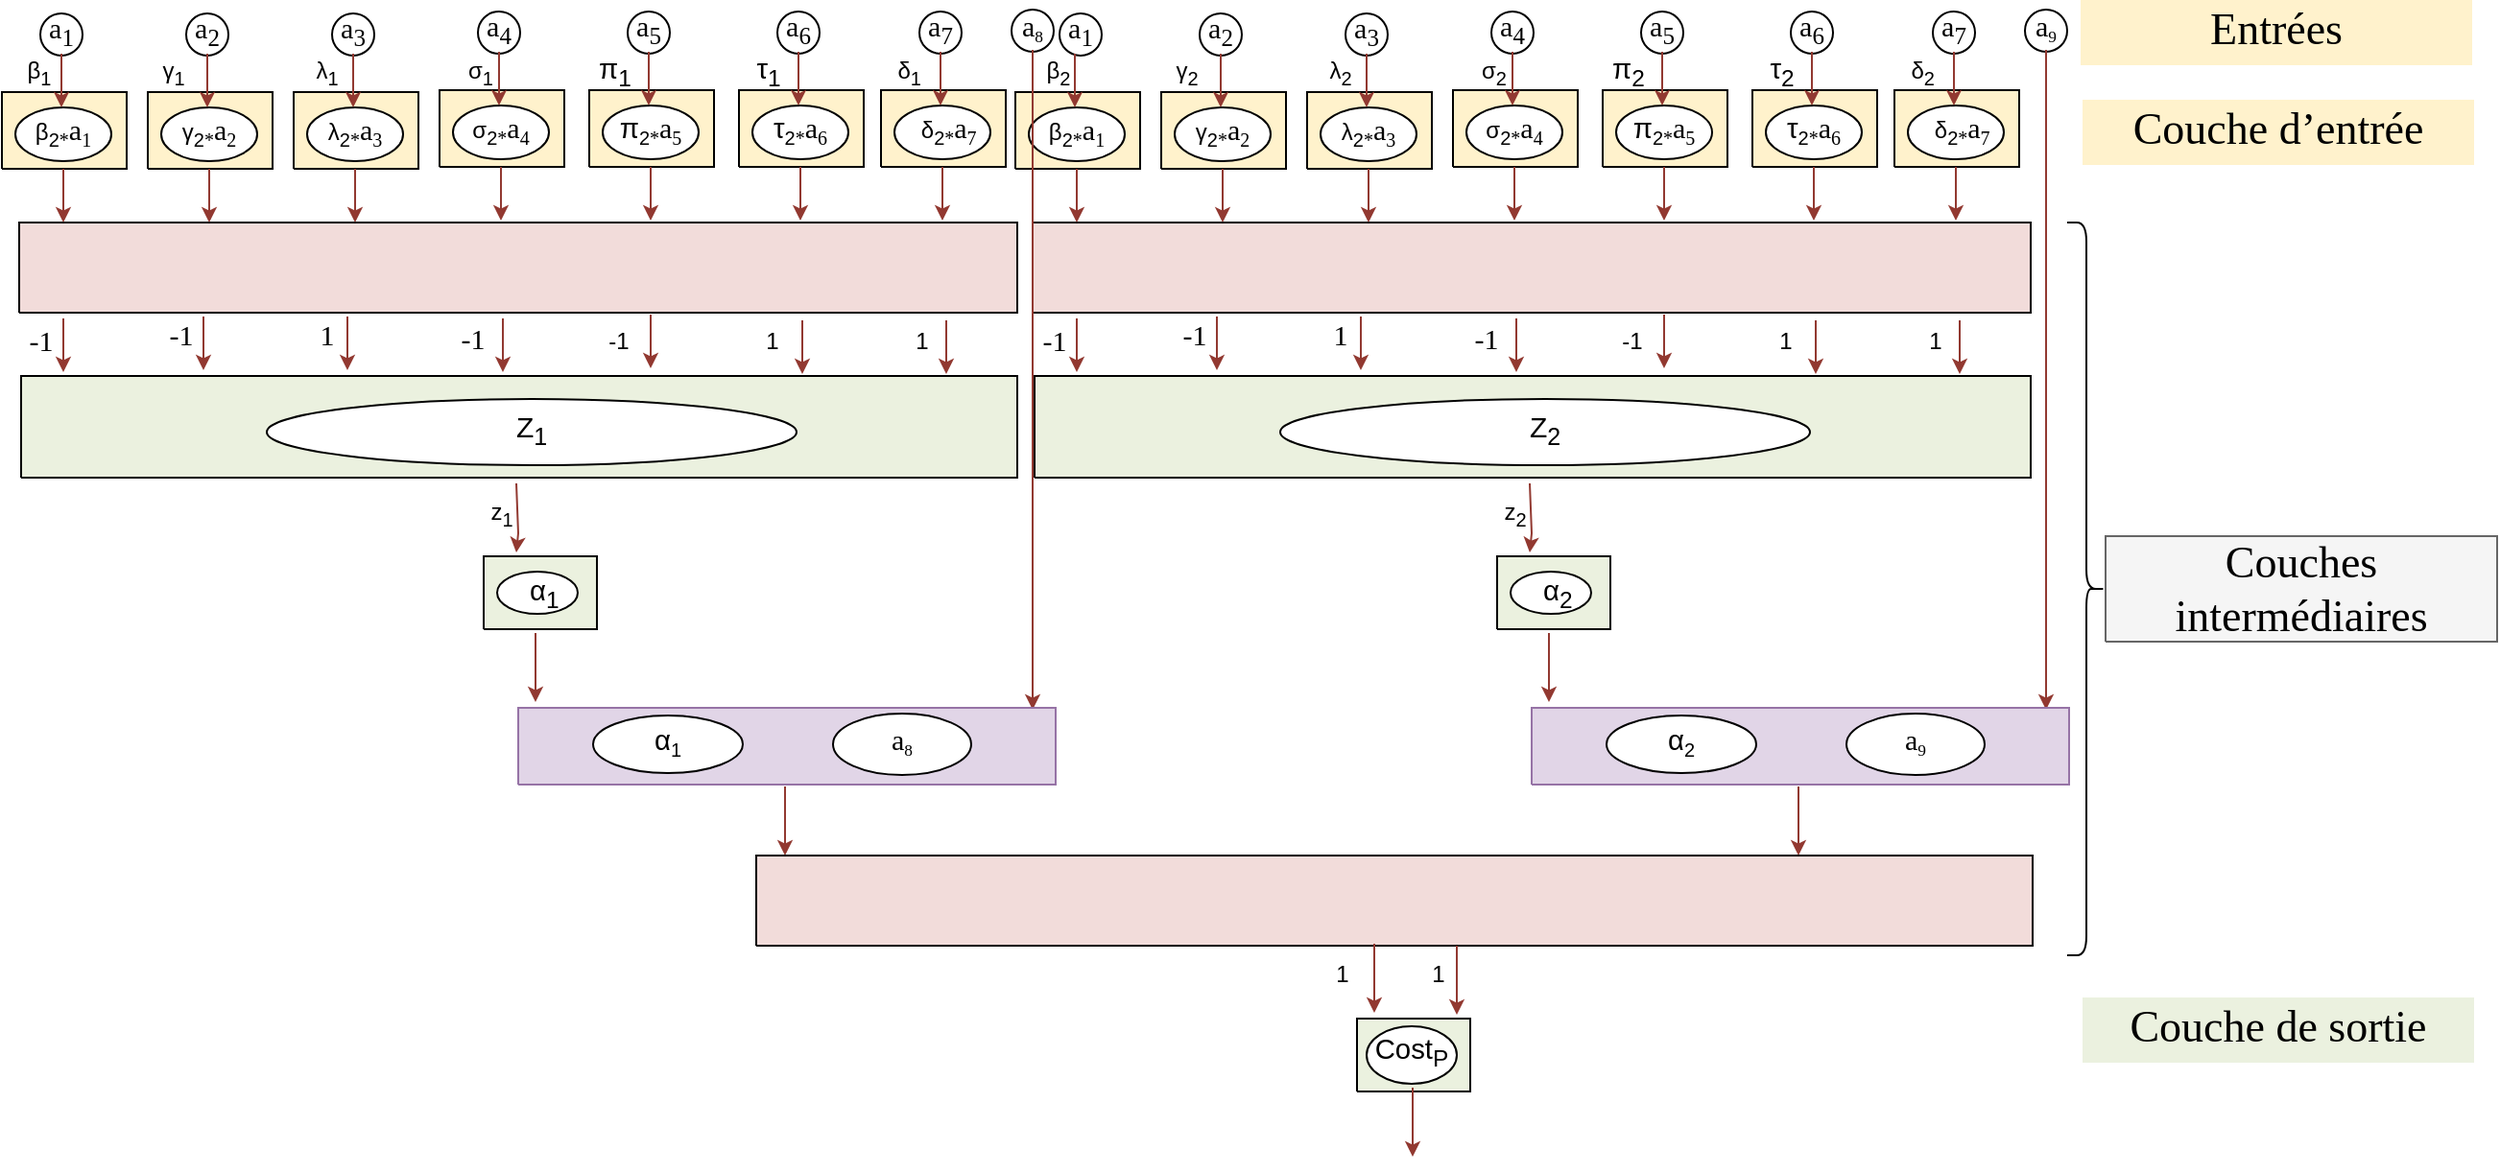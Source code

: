 <mxfile version="21.3.7" type="device">
  <diagram id="1XahwP3jG_cc0_hFDbRd" name="Page-1">
    <mxGraphModel dx="2021" dy="734" grid="1" gridSize="10" guides="1" tooltips="1" connect="1" arrows="1" fold="1" page="1" pageScale="1" pageWidth="827" pageHeight="1169" math="0" shadow="0">
      <root>
        <mxCell id="0" />
        <mxCell id="1" parent="0" />
        <mxCell id="GgjrJMBKcp33Ribkp8hx-1" style="vsdxID=197;fillColor=#EBF1DF;gradientColor=none;shape=stencil(nZBLDoAgDERP0z3SIyjew0SURgSD+Lu9kMZoXLhwN9O+tukAlrNpJg1SzDH4QW/URgNYgZTkjA4UkwJUgGXng+6DX1zLfmoymdXo17xh5zmRJ6Q42BWCfc2oJfdAr+Yv+AP9Cb7OJ3H/2JG1HNGz/84klThPVCc=);strokeColor=#000000;labelBackgroundColor=none;rounded=0;html=1;whiteSpace=wrap;" parent="1" vertex="1">
          <mxGeometry x="-130" y="888" width="519" height="53" as="geometry" />
        </mxCell>
        <mxCell id="GgjrJMBKcp33Ribkp8hx-2" style="vsdxID=93;fillColor=#f2dcda;gradientColor=none;shape=stencil(nZBLDoAgDERP0z3SIyjew0SURgSD+Lu9kMZoXLhwN9O+tukAlrNpJg1SzDH4QW/URgNYgZTkjA4UkwJUgGXng+6DX1zLfmoymdXo17xh5zmRJ6Q42BWCfc2oJfdAr+Yv+AP9Cb7OJ3H/2JG1HNGz/84klThPVCc=);strokeColor=#000000;labelBackgroundColor=none;rounded=0;html=1;whiteSpace=wrap;" parent="1" vertex="1">
          <mxGeometry x="-131" y="808" width="520" height="47" as="geometry" />
        </mxCell>
        <mxCell id="GgjrJMBKcp33Ribkp8hx-3" style="vsdxID=247;edgeStyle=none;startArrow=none;endArrow=classic;startSize=5;endSize=5;strokeColor=#923931;spacingTop=0;spacingBottom=0;spacingLeft=0;spacingRight=0;verticalAlign=middle;html=1;labelBackgroundColor=#ffffff;rounded=0;" parent="1" edge="1">
          <mxGeometry relative="1" as="geometry">
            <Array as="points">
              <mxPoint x="129" y="970" />
            </Array>
            <mxPoint x="128" y="944" as="sourcePoint" />
            <mxPoint x="128" y="980" as="targetPoint" />
          </mxGeometry>
        </mxCell>
        <mxCell id="GgjrJMBKcp33Ribkp8hx-4" value="&lt;p style=&quot;margin: 0px ; text-indent: 0px ; direction: ltr ; font-size: 14px&quot;&gt;&lt;/p&gt;&lt;font style=&quot;font-size: 15px&quot;&gt;Z&lt;sub&gt;2&lt;/sub&gt;&lt;br&gt;&lt;/font&gt;" style="verticalAlign=middle;align=center;vsdxID=71;shape=stencil(vVHLDsIgEPwajiQI6RfU+h8bu22JCGRB2/69kG1iazx58DazM/vIjjBtmiCi0CplCjecbZ8nYc5Ca+snJJsLEqYTph0C4Ujh4XvmEaqzont41gkL96naodXKrGF6YSfQtUi0OXXDVlqPfJNP6usotUhYbJIUMmQb/GGrAxpRljVycDBuc1hKM2LclX8/7H9nFfB+82Cd45T2+mcspcSRmu4F);spacingTop=-3;spacingBottom=-1;spacingLeft=-3;spacingRight=-3;labelBackgroundColor=none;rounded=0;html=1;whiteSpace=wrap;" parent="1" vertex="1">
          <mxGeometry x="-2" y="900" width="276" height="34.5" as="geometry" />
        </mxCell>
        <mxCell id="GgjrJMBKcp33Ribkp8hx-5" value="&lt;font style=&quot;font-family: calibri; color: rgb(0, 0, 0); direction: ltr; letter-spacing: 0px; line-height: 120%; opacity: 1;&quot;&gt;&lt;font style=&quot;font-size: 23px;&quot;&gt;Couche d’entrée&lt;/font&gt;&lt;br&gt;&lt;/font&gt;" style="verticalAlign=middle;align=center;vsdxID=192;fillColor=#FFF2CC;gradientColor=none;shape=stencil(nZBLDoAgDERP0z3SIyjew0SURgSD+Lu9kMZoXLhwN9O+tukAlrNpJg1SzDH4QW/URgNYgZTkjA4UkwJUgGXng+6DX1zLfmoymdXo17xh5zmRJ6Q42BWCfc2oJfdAr+Yv+AP9Cb7OJ3H/2JG1HNGz/84klThPVCc=);strokeColor=none;labelBackgroundColor=none;rounded=0;html=1;whiteSpace=wrap;" parent="1" vertex="1">
          <mxGeometry x="416" y="744" width="204" height="34" as="geometry" />
        </mxCell>
        <mxCell id="GgjrJMBKcp33Ribkp8hx-8" style="vsdxID=85;fillColor=#fff2cc;gradientColor=none;shape=stencil(nZBLDoAgDERP0z3SIyjew0SURgSD+Lu9kMZoXLhwN9O+tukAlrNpJg1SzDH4QW/URgNYgZTkjA4UkwJUgGXng+6DX1zLfmoymdXo17xh5zmRJ6Q42BWCfc2oJfdAr+Yv+AP9Cb7OJ3H/2JG1HNGz/84klThPVCc=);strokeColor=#000000;labelBackgroundColor=none;rounded=0;html=1;whiteSpace=wrap;" parent="1" vertex="1">
          <mxGeometry x="-140" y="740" width="65" height="40" as="geometry" />
        </mxCell>
        <mxCell id="GgjrJMBKcp33Ribkp8hx-9" style="vsdxID=102;edgeStyle=none;startArrow=none;endArrow=classic;startSize=5;endSize=5;strokeColor=#923931;spacingTop=0;spacingBottom=0;spacingLeft=0;spacingRight=0;verticalAlign=middle;html=1;labelBackgroundColor=#ffffff;rounded=0;" parent="1" edge="1">
          <mxGeometry relative="1" as="geometry">
            <Array as="points" />
            <mxPoint x="-108" y="780" as="sourcePoint" />
            <mxPoint x="-108" y="808" as="targetPoint" />
          </mxGeometry>
        </mxCell>
        <mxCell id="GgjrJMBKcp33Ribkp8hx-10" value="&lt;span style=&quot;text-align: left&quot;&gt;β&lt;/span&gt;&lt;sub style=&quot;text-align: left&quot;&gt;2&lt;/sub&gt;&lt;sub style=&quot;font-family: &amp;#34;cambria math&amp;#34; ; letter-spacing: 0px&quot;&gt;*&lt;/sub&gt;&lt;span style=&quot;font-family: &amp;#34;cambria math&amp;#34; ; font-size: 15px ; letter-spacing: 0px&quot;&gt;a&lt;/span&gt;&lt;sub style=&quot;font-family: &amp;#34;cambria math&amp;#34; ; letter-spacing: 0px&quot;&gt;1&lt;/sub&gt;&lt;sub style=&quot;font-family: &amp;#34;cambria math&amp;#34;&quot;&gt;&lt;br&gt;&lt;/sub&gt;" style="verticalAlign=middle;align=center;vsdxID=66;fillColor=#FFFFFF;gradientColor=none;shape=stencil(vVHLDsIgEPwajiQI6RfU+h8bu22JCGRB2/69kG1iazx58DazM/vIjjBtmiCi0CplCjecbZ8nYc5Ca+snJJsLEqYTph0C4Ujh4XvmEaqzont41gkL96naodXKrGF6YSfQtUi0OXXDVlqPfJNP6usotUhYbJIUMmQb/GGrAxpRljVycDBuc1hKM2LclX8/7H9nFfB+82Cd45T2+mcspcSRmu4F);spacingTop=-3;spacingBottom=-1;spacingLeft=-3;spacingRight=-3;labelBackgroundColor=none;rounded=0;html=1;whiteSpace=wrap;" parent="1" vertex="1">
          <mxGeometry x="-133" y="748" width="50" height="28" as="geometry" />
        </mxCell>
        <mxCell id="GgjrJMBKcp33Ribkp8hx-11" value="&lt;p style=&quot;margin-left: 0 ; margin-right: 0 ; margin-top: 0px ; margin-bottom: 0px ; text-indent: 0 ; direction: ltr&quot;&gt;&lt;font style=&quot;font-family: &amp;#34;cambria math&amp;#34; ; color: rgb(0 , 0 , 0) ; direction: ltr ; letter-spacing: 0px ; line-height: 120% ; opacity: 1 ; font-size: 15px&quot;&gt;a&lt;sub&gt;1&lt;/sub&gt;&lt;/font&gt;&lt;/p&gt;" style="verticalAlign=middle;align=center;vsdxID=66;fillColor=#FFFFFF;gradientColor=none;shape=stencil(vVHLDsIgEPwajiQI6RfU+h8bu22JCGRB2/69kG1iazx58DazM/vIjjBtmiCi0CplCjecbZ8nYc5Ca+snJJsLEqYTph0C4Ujh4XvmEaqzont41gkL96naodXKrGF6YSfQtUi0OXXDVlqPfJNP6usotUhYbJIUMmQb/GGrAxpRljVycDBuc1hKM2LclX8/7H9nFfB+82Cd45T2+mcspcSRmu4F);spacingTop=-3;spacingBottom=-1;spacingLeft=-3;spacingRight=-3;labelBackgroundColor=none;rounded=0;html=1;whiteSpace=wrap;" parent="1" vertex="1">
          <mxGeometry x="-117" y="699" width="22" height="22" as="geometry" />
        </mxCell>
        <mxCell id="GgjrJMBKcp33Ribkp8hx-12" style="vsdxID=102;edgeStyle=none;startArrow=none;endArrow=classic;startSize=5;endSize=5;strokeColor=#923931;spacingTop=0;spacingBottom=0;spacingLeft=0;spacingRight=0;verticalAlign=middle;html=1;labelBackgroundColor=#ffffff;rounded=0;" parent="1" edge="1">
          <mxGeometry relative="1" as="geometry">
            <Array as="points" />
            <mxPoint x="-109" y="720" as="sourcePoint" />
            <mxPoint x="-109" y="748" as="targetPoint" />
          </mxGeometry>
        </mxCell>
        <mxCell id="GgjrJMBKcp33Ribkp8hx-15" style="vsdxID=85;fillColor=#fff2cc;gradientColor=none;shape=stencil(nZBLDoAgDERP0z3SIyjew0SURgSD+Lu9kMZoXLhwN9O+tukAlrNpJg1SzDH4QW/URgNYgZTkjA4UkwJUgGXng+6DX1zLfmoymdXo17xh5zmRJ6Q42BWCfc2oJfdAr+Yv+AP9Cb7OJ3H/2JG1HNGz/84klThPVCc=);strokeColor=#000000;labelBackgroundColor=none;rounded=0;html=1;whiteSpace=wrap;" parent="1" vertex="1">
          <mxGeometry x="-64" y="740" width="65" height="40" as="geometry" />
        </mxCell>
        <mxCell id="GgjrJMBKcp33Ribkp8hx-16" style="vsdxID=102;edgeStyle=none;startArrow=none;endArrow=classic;startSize=5;endSize=5;strokeColor=#923931;spacingTop=0;spacingBottom=0;spacingLeft=0;spacingRight=0;verticalAlign=middle;html=1;labelBackgroundColor=#ffffff;rounded=0;" parent="1" edge="1">
          <mxGeometry relative="1" as="geometry">
            <Array as="points" />
            <mxPoint x="-32" y="780" as="sourcePoint" />
            <mxPoint x="-32" y="808" as="targetPoint" />
          </mxGeometry>
        </mxCell>
        <mxCell id="GgjrJMBKcp33Ribkp8hx-17" value="&lt;span style=&quot;text-align: left&quot;&gt;γ&lt;/span&gt;&lt;sub style=&quot;text-align: left&quot;&gt;2&lt;/sub&gt;&lt;sub style=&quot;font-family: &amp;#34;cambria math&amp;#34; ; letter-spacing: 0px&quot;&gt;*&lt;/sub&gt;&lt;span style=&quot;font-family: &amp;#34;cambria math&amp;#34; ; font-size: 15px ; letter-spacing: 0px&quot;&gt;a&lt;/span&gt;&lt;sub style=&quot;font-family: &amp;#34;cambria math&amp;#34; ; letter-spacing: 0px&quot;&gt;2&lt;/sub&gt;&lt;sub style=&quot;font-family: &amp;#34;cambria math&amp;#34;&quot;&gt;&lt;br&gt;&lt;/sub&gt;" style="verticalAlign=middle;align=center;vsdxID=66;fillColor=#FFFFFF;gradientColor=none;shape=stencil(vVHLDsIgEPwajiQI6RfU+h8bu22JCGRB2/69kG1iazx58DazM/vIjjBtmiCi0CplCjecbZ8nYc5Ca+snJJsLEqYTph0C4Ujh4XvmEaqzont41gkL96naodXKrGF6YSfQtUi0OXXDVlqPfJNP6usotUhYbJIUMmQb/GGrAxpRljVycDBuc1hKM2LclX8/7H9nFfB+82Cd45T2+mcspcSRmu4F);spacingTop=-3;spacingBottom=-1;spacingLeft=-3;spacingRight=-3;labelBackgroundColor=none;rounded=0;html=1;whiteSpace=wrap;" parent="1" vertex="1">
          <mxGeometry x="-57" y="748" width="50" height="28" as="geometry" />
        </mxCell>
        <mxCell id="GgjrJMBKcp33Ribkp8hx-18" value="&lt;p style=&quot;margin-left: 0 ; margin-right: 0 ; margin-top: 0px ; margin-bottom: 0px ; text-indent: 0 ; direction: ltr&quot;&gt;&lt;font style=&quot;font-size: 15px ; font-family: &amp;#34;cambria math&amp;#34; ; color: #000000 ; direction: ltr ; letter-spacing: 0px ; line-height: 120% ; opacity: 1&quot;&gt;a&lt;sub&gt;2&lt;/sub&gt;&lt;/font&gt;&lt;/p&gt;" style="verticalAlign=middle;align=center;vsdxID=66;fillColor=#FFFFFF;gradientColor=none;shape=stencil(vVHLDsIgEPwajiQI6RfU+h8bu22JCGRB2/69kG1iazx58DazM/vIjjBtmiCi0CplCjecbZ8nYc5Ca+snJJsLEqYTph0C4Ujh4XvmEaqzont41gkL96naodXKrGF6YSfQtUi0OXXDVlqPfJNP6usotUhYbJIUMmQb/GGrAxpRljVycDBuc1hKM2LclX8/7H9nFfB+82Cd45T2+mcspcSRmu4F);spacingTop=-3;spacingBottom=-1;spacingLeft=-3;spacingRight=-3;labelBackgroundColor=none;rounded=0;html=1;whiteSpace=wrap;" parent="1" vertex="1">
          <mxGeometry x="-44" y="699" width="22" height="22" as="geometry" />
        </mxCell>
        <mxCell id="GgjrJMBKcp33Ribkp8hx-19" style="vsdxID=102;edgeStyle=none;startArrow=none;endArrow=classic;startSize=5;endSize=5;strokeColor=#923931;spacingTop=0;spacingBottom=0;spacingLeft=0;spacingRight=0;verticalAlign=middle;html=1;labelBackgroundColor=#ffffff;rounded=0;" parent="1" edge="1">
          <mxGeometry relative="1" as="geometry">
            <Array as="points" />
            <mxPoint x="-33" y="720" as="sourcePoint" />
            <mxPoint x="-33" y="748" as="targetPoint" />
          </mxGeometry>
        </mxCell>
        <mxCell id="GgjrJMBKcp33Ribkp8hx-21" style="vsdxID=85;fillColor=#fff2cc;gradientColor=none;shape=stencil(nZBLDoAgDERP0z3SIyjew0SURgSD+Lu9kMZoXLhwN9O+tukAlrNpJg1SzDH4QW/URgNYgZTkjA4UkwJUgGXng+6DX1zLfmoymdXo17xh5zmRJ6Q42BWCfc2oJfdAr+Yv+AP9Cb7OJ3H/2JG1HNGz/84klThPVCc=);strokeColor=#000000;labelBackgroundColor=none;rounded=0;html=1;whiteSpace=wrap;" parent="1" vertex="1">
          <mxGeometry x="12" y="740" width="65" height="40" as="geometry" />
        </mxCell>
        <mxCell id="GgjrJMBKcp33Ribkp8hx-22" style="vsdxID=102;edgeStyle=none;startArrow=none;endArrow=classic;startSize=5;endSize=5;strokeColor=#923931;spacingTop=0;spacingBottom=0;spacingLeft=0;spacingRight=0;verticalAlign=middle;html=1;labelBackgroundColor=#ffffff;rounded=0;" parent="1" edge="1">
          <mxGeometry relative="1" as="geometry">
            <Array as="points" />
            <mxPoint x="44" y="780" as="sourcePoint" />
            <mxPoint x="44" y="808" as="targetPoint" />
          </mxGeometry>
        </mxCell>
        <mxCell id="GgjrJMBKcp33Ribkp8hx-23" value="&lt;span style=&quot;text-align: left&quot;&gt;λ&lt;/span&gt;&lt;sub style=&quot;text-align: left&quot;&gt;2&lt;/sub&gt;&lt;sub style=&quot;font-family: &amp;#34;cambria math&amp;#34; ; letter-spacing: 0px&quot;&gt;*&lt;/sub&gt;&lt;span style=&quot;font-family: &amp;#34;cambria math&amp;#34; ; font-size: 15px ; letter-spacing: 0px&quot;&gt;a&lt;/span&gt;&lt;sub style=&quot;font-family: &amp;#34;cambria math&amp;#34; ; letter-spacing: 0px&quot;&gt;3&lt;/sub&gt;&lt;sub style=&quot;font-family: &amp;#34;cambria math&amp;#34;&quot;&gt;&lt;br&gt;&lt;/sub&gt;" style="verticalAlign=middle;align=center;vsdxID=66;fillColor=#FFFFFF;gradientColor=none;shape=stencil(vVHLDsIgEPwajiQI6RfU+h8bu22JCGRB2/69kG1iazx58DazM/vIjjBtmiCi0CplCjecbZ8nYc5Ca+snJJsLEqYTph0C4Ujh4XvmEaqzont41gkL96naodXKrGF6YSfQtUi0OXXDVlqPfJNP6usotUhYbJIUMmQb/GGrAxpRljVycDBuc1hKM2LclX8/7H9nFfB+82Cd45T2+mcspcSRmu4F);spacingTop=-3;spacingBottom=-1;spacingLeft=-3;spacingRight=-3;labelBackgroundColor=none;rounded=0;html=1;whiteSpace=wrap;" parent="1" vertex="1">
          <mxGeometry x="19" y="748" width="50" height="28" as="geometry" />
        </mxCell>
        <mxCell id="GgjrJMBKcp33Ribkp8hx-24" value="&lt;p style=&quot;margin-left: 0 ; margin-right: 0 ; margin-top: 0px ; margin-bottom: 0px ; text-indent: 0 ; direction: ltr&quot;&gt;&lt;font style=&quot;font-size: 15px ; font-family: &amp;#34;cambria math&amp;#34; ; color: #000000 ; direction: ltr ; letter-spacing: 0px ; line-height: 120% ; opacity: 1&quot;&gt;a&lt;sub&gt;3&lt;/sub&gt;&lt;/font&gt;&lt;/p&gt;" style="verticalAlign=middle;align=center;vsdxID=66;fillColor=#FFFFFF;gradientColor=none;shape=stencil(vVHLDsIgEPwajiQI6RfU+h8bu22JCGRB2/69kG1iazx58DazM/vIjjBtmiCi0CplCjecbZ8nYc5Ca+snJJsLEqYTph0C4Ujh4XvmEaqzont41gkL96naodXKrGF6YSfQtUi0OXXDVlqPfJNP6usotUhYbJIUMmQb/GGrAxpRljVycDBuc1hKM2LclX8/7H9nFfB+82Cd45T2+mcspcSRmu4F);spacingTop=-3;spacingBottom=-1;spacingLeft=-3;spacingRight=-3;labelBackgroundColor=none;rounded=0;html=1;whiteSpace=wrap;" parent="1" vertex="1">
          <mxGeometry x="32" y="699" width="22" height="22" as="geometry" />
        </mxCell>
        <mxCell id="GgjrJMBKcp33Ribkp8hx-25" style="vsdxID=102;edgeStyle=none;startArrow=none;endArrow=classic;startSize=5;endSize=5;strokeColor=#923931;spacingTop=0;spacingBottom=0;spacingLeft=0;spacingRight=0;verticalAlign=middle;html=1;labelBackgroundColor=#ffffff;rounded=0;" parent="1" edge="1">
          <mxGeometry relative="1" as="geometry">
            <Array as="points" />
            <mxPoint x="43" y="720" as="sourcePoint" />
            <mxPoint x="43" y="748" as="targetPoint" />
          </mxGeometry>
        </mxCell>
        <mxCell id="GgjrJMBKcp33Ribkp8hx-27" style="vsdxID=85;fillColor=#fff2cc;gradientColor=none;shape=stencil(nZBLDoAgDERP0z3SIyjew0SURgSD+Lu9kMZoXLhwN9O+tukAlrNpJg1SzDH4QW/URgNYgZTkjA4UkwJUgGXng+6DX1zLfmoymdXo17xh5zmRJ6Q42BWCfc2oJfdAr+Yv+AP9Cb7OJ3H/2JG1HNGz/84klThPVCc=);strokeColor=#000000;labelBackgroundColor=none;rounded=0;html=1;whiteSpace=wrap;" parent="1" vertex="1">
          <mxGeometry x="88" y="739" width="65" height="40" as="geometry" />
        </mxCell>
        <mxCell id="GgjrJMBKcp33Ribkp8hx-28" style="vsdxID=102;edgeStyle=none;startArrow=none;endArrow=classic;startSize=5;endSize=5;strokeColor=#923931;spacingTop=0;spacingBottom=0;spacingLeft=0;spacingRight=0;verticalAlign=middle;html=1;labelBackgroundColor=#ffffff;rounded=0;" parent="1" edge="1">
          <mxGeometry relative="1" as="geometry">
            <Array as="points" />
            <mxPoint x="120" y="779" as="sourcePoint" />
            <mxPoint x="120" y="807" as="targetPoint" />
          </mxGeometry>
        </mxCell>
        <mxCell id="GgjrJMBKcp33Ribkp8hx-29" value="&lt;span style=&quot;text-align: left&quot;&gt;σ&lt;/span&gt;&lt;sub style=&quot;text-align: left&quot;&gt;2&lt;/sub&gt;&lt;sub style=&quot;font-family: &amp;#34;cambria math&amp;#34; ; letter-spacing: 0px&quot;&gt;*&lt;/sub&gt;&lt;span style=&quot;font-family: &amp;#34;cambria math&amp;#34; ; font-size: 15px ; letter-spacing: 0px&quot;&gt;a&lt;/span&gt;&lt;sub style=&quot;font-family: &amp;#34;cambria math&amp;#34; ; letter-spacing: 0px&quot;&gt;4&lt;/sub&gt;&lt;sub style=&quot;font-family: &amp;#34;cambria math&amp;#34;&quot;&gt;&lt;br&gt;&lt;/sub&gt;" style="verticalAlign=middle;align=center;vsdxID=66;fillColor=#FFFFFF;gradientColor=none;shape=stencil(vVHLDsIgEPwajiQI6RfU+h8bu22JCGRB2/69kG1iazx58DazM/vIjjBtmiCi0CplCjecbZ8nYc5Ca+snJJsLEqYTph0C4Ujh4XvmEaqzont41gkL96naodXKrGF6YSfQtUi0OXXDVlqPfJNP6usotUhYbJIUMmQb/GGrAxpRljVycDBuc1hKM2LclX8/7H9nFfB+82Cd45T2+mcspcSRmu4F);spacingTop=-3;spacingBottom=-1;spacingLeft=-3;spacingRight=-3;labelBackgroundColor=none;rounded=0;html=1;whiteSpace=wrap;" parent="1" vertex="1">
          <mxGeometry x="95" y="747" width="50" height="28" as="geometry" />
        </mxCell>
        <mxCell id="GgjrJMBKcp33Ribkp8hx-30" value="&lt;p style=&quot;margin-left: 0 ; margin-right: 0 ; margin-top: 0px ; margin-bottom: 0px ; text-indent: 0 ; direction: ltr&quot;&gt;&lt;font style=&quot;font-size: 15px ; font-family: &amp;#34;cambria math&amp;#34; ; color: #000000 ; direction: ltr ; letter-spacing: 0px ; line-height: 120% ; opacity: 1&quot;&gt;a&lt;sub&gt;4&lt;/sub&gt;&lt;/font&gt;&lt;/p&gt;" style="verticalAlign=middle;align=center;vsdxID=66;fillColor=#FFFFFF;gradientColor=none;shape=stencil(vVHLDsIgEPwajiQI6RfU+h8bu22JCGRB2/69kG1iazx58DazM/vIjjBtmiCi0CplCjecbZ8nYc5Ca+snJJsLEqYTph0C4Ujh4XvmEaqzont41gkL96naodXKrGF6YSfQtUi0OXXDVlqPfJNP6usotUhYbJIUMmQb/GGrAxpRljVycDBuc1hKM2LclX8/7H9nFfB+82Cd45T2+mcspcSRmu4F);spacingTop=-3;spacingBottom=-1;spacingLeft=-3;spacingRight=-3;labelBackgroundColor=none;rounded=0;html=1;whiteSpace=wrap;" parent="1" vertex="1">
          <mxGeometry x="108" y="698" width="22" height="22" as="geometry" />
        </mxCell>
        <mxCell id="GgjrJMBKcp33Ribkp8hx-31" style="vsdxID=102;edgeStyle=none;startArrow=none;endArrow=classic;startSize=5;endSize=5;strokeColor=#923931;spacingTop=0;spacingBottom=0;spacingLeft=0;spacingRight=0;verticalAlign=middle;html=1;labelBackgroundColor=#ffffff;rounded=0;" parent="1" edge="1">
          <mxGeometry relative="1" as="geometry">
            <Array as="points" />
            <mxPoint x="119" y="719" as="sourcePoint" />
            <mxPoint x="119" y="747" as="targetPoint" />
          </mxGeometry>
        </mxCell>
        <mxCell id="GgjrJMBKcp33Ribkp8hx-33" value="&lt;p style=&quot;margin-left: 0 ; margin-right: 0 ; margin-top: 0px ; margin-bottom: 0px ; text-indent: 0 ; direction: ltr&quot;&gt;&lt;font style=&quot;font-size: 15px ; font-family: &amp;#34;cambria math&amp;#34; ; color: #000000 ; direction: ltr ; letter-spacing: 0px ; line-height: 120% ; opacity: 1&quot;&gt;a&lt;/font&gt;&lt;font style=&quot;font-family: &amp;#34;cambria math&amp;#34; ; color: rgb(0 , 0 , 0) ; direction: ltr ; letter-spacing: 0px ; line-height: 120% ; opacity: 1 ; font-size: 10.417px&quot;&gt;&lt;sub&gt;9&lt;/sub&gt;&lt;/font&gt;&lt;/p&gt;" style="verticalAlign=middle;align=center;vsdxID=66;fillColor=#FFFFFF;gradientColor=none;shape=stencil(vVHLDsIgEPwajiQI6RfU+h8bu22JCGRB2/69kG1iazx58DazM/vIjjBtmiCi0CplCjecbZ8nYc5Ca+snJJsLEqYTph0C4Ujh4XvmEaqzont41gkL96naodXKrGF6YSfQtUi0OXXDVlqPfJNP6usotUhYbJIUMmQb/GGrAxpRljVycDBuc1hKM2LclX8/7H9nFfB+82Cd45T2+mcspcSRmu4F);spacingTop=-3;spacingBottom=-1;spacingLeft=-3;spacingRight=-3;labelBackgroundColor=none;rounded=0;html=1;whiteSpace=wrap;" parent="1" vertex="1">
          <mxGeometry x="386" y="697" width="22" height="22" as="geometry" />
        </mxCell>
        <mxCell id="GgjrJMBKcp33Ribkp8hx-34" style="vsdxID=102;edgeStyle=none;startArrow=none;endArrow=classic;startSize=5;endSize=5;strokeColor=#923931;spacingTop=0;spacingBottom=0;spacingLeft=0;spacingRight=0;verticalAlign=middle;html=1;labelBackgroundColor=#ffffff;rounded=0;entryX=0.9;entryY=0.025;entryDx=0;entryDy=0;entryPerimeter=0;" parent="1" edge="1">
          <mxGeometry relative="1" as="geometry">
            <Array as="points" />
            <mxPoint x="397" y="718" as="sourcePoint" />
            <mxPoint x="397" y="1062" as="targetPoint" />
          </mxGeometry>
        </mxCell>
        <mxCell id="GgjrJMBKcp33Ribkp8hx-36" value="&lt;font style=&quot;font-size: 15px&quot;&gt;&lt;br&gt;&lt;/font&gt;" style="text;html=1;align=center;verticalAlign=middle;resizable=0;points=[];autosize=1;strokeColor=none;" parent="1" vertex="1">
          <mxGeometry x="-4" y="1162" width="20" height="20" as="geometry" />
        </mxCell>
        <mxCell id="GgjrJMBKcp33Ribkp8hx-37" value="&lt;font face=&quot;cambria math&quot;&gt;&lt;span style=&quot;font-size: 15px&quot;&gt;-1&lt;/span&gt;&lt;/font&gt;" style="text;html=1;align=center;verticalAlign=middle;resizable=0;points=[];autosize=1;strokeColor=none;" parent="1" vertex="1">
          <mxGeometry x="-135" y="859" width="30" height="20" as="geometry" />
        </mxCell>
        <mxCell id="GgjrJMBKcp33Ribkp8hx-38" value="&lt;font face=&quot;cambria math&quot;&gt;&lt;span style=&quot;font-size: 15px&quot;&gt;-1&lt;/span&gt;&lt;/font&gt;" style="text;html=1;align=center;verticalAlign=middle;resizable=0;points=[];autosize=1;strokeColor=none;" parent="1" vertex="1">
          <mxGeometry x="-62" y="856" width="30" height="20" as="geometry" />
        </mxCell>
        <mxCell id="GgjrJMBKcp33Ribkp8hx-39" value="&lt;span style=&quot;font-family: &amp;#34;cambria math&amp;#34; ; font-size: 15px&quot;&gt;1&lt;/span&gt;" style="text;html=1;align=center;verticalAlign=middle;resizable=0;points=[];autosize=1;strokeColor=none;" parent="1" vertex="1">
          <mxGeometry x="19" y="856" width="20" height="20" as="geometry" />
        </mxCell>
        <mxCell id="GgjrJMBKcp33Ribkp8hx-40" style="vsdxID=102;edgeStyle=none;startArrow=none;endArrow=classic;startSize=5;endSize=5;strokeColor=#923931;spacingTop=0;spacingBottom=0;spacingLeft=0;spacingRight=0;verticalAlign=middle;html=1;labelBackgroundColor=#ffffff;rounded=0;" parent="1" edge="1">
          <mxGeometry relative="1" as="geometry">
            <Array as="points" />
            <mxPoint x="121" y="858" as="sourcePoint" />
            <mxPoint x="121" y="886" as="targetPoint" />
          </mxGeometry>
        </mxCell>
        <mxCell id="GgjrJMBKcp33Ribkp8hx-41" value="&lt;font face=&quot;cambria math&quot;&gt;&lt;span style=&quot;font-size: 15px&quot;&gt;-1&lt;/span&gt;&lt;/font&gt;" style="text;html=1;align=center;verticalAlign=middle;resizable=0;points=[];autosize=1;strokeColor=none;" parent="1" vertex="1">
          <mxGeometry x="90" y="858" width="30" height="20" as="geometry" />
        </mxCell>
        <mxCell id="GgjrJMBKcp33Ribkp8hx-42" style="vsdxID=102;edgeStyle=none;startArrow=none;endArrow=classic;startSize=5;endSize=5;strokeColor=#923931;spacingTop=0;spacingBottom=0;spacingLeft=0;spacingRight=0;verticalAlign=middle;html=1;labelBackgroundColor=#ffffff;rounded=0;" parent="1" edge="1">
          <mxGeometry relative="1" as="geometry">
            <Array as="points" />
            <mxPoint x="40" y="857" as="sourcePoint" />
            <mxPoint x="40" y="885" as="targetPoint" />
          </mxGeometry>
        </mxCell>
        <mxCell id="GgjrJMBKcp33Ribkp8hx-43" style="vsdxID=102;edgeStyle=none;startArrow=none;endArrow=classic;startSize=5;endSize=5;strokeColor=#923931;spacingTop=0;spacingBottom=0;spacingLeft=0;spacingRight=0;verticalAlign=middle;html=1;labelBackgroundColor=#ffffff;rounded=0;" parent="1" edge="1">
          <mxGeometry relative="1" as="geometry">
            <Array as="points" />
            <mxPoint x="-35" y="857" as="sourcePoint" />
            <mxPoint x="-35" y="885" as="targetPoint" />
          </mxGeometry>
        </mxCell>
        <mxCell id="GgjrJMBKcp33Ribkp8hx-44" style="vsdxID=102;edgeStyle=none;startArrow=none;endArrow=classic;startSize=5;endSize=5;strokeColor=#923931;spacingTop=0;spacingBottom=0;spacingLeft=0;spacingRight=0;verticalAlign=middle;html=1;labelBackgroundColor=#ffffff;rounded=0;" parent="1" edge="1">
          <mxGeometry relative="1" as="geometry">
            <Array as="points" />
            <mxPoint x="-108" y="858" as="sourcePoint" />
            <mxPoint x="-108" y="886" as="targetPoint" />
          </mxGeometry>
        </mxCell>
        <mxCell id="GgjrJMBKcp33Ribkp8hx-46" style="vsdxID=197;fillColor=#EBF1DF;gradientColor=none;shape=stencil(nZBLDoAgDERP0z3SIyjew0SURgSD+Lu9kMZoXLhwN9O+tukAlrNpJg1SzDH4QW/URgNYgZTkjA4UkwJUgGXng+6DX1zLfmoymdXo17xh5zmRJ6Q42BWCfc2oJfdAr+Yv+AP9Cb7OJ3H/2JG1HNGz/84klThPVCc=);strokeColor=#000000;labelBackgroundColor=none;rounded=0;html=1;whiteSpace=wrap;" parent="1" vertex="1">
          <mxGeometry x="111" y="982" width="59" height="38" as="geometry" />
        </mxCell>
        <mxCell id="GgjrJMBKcp33Ribkp8hx-48" style="vsdxID=247;edgeStyle=none;startArrow=none;endArrow=classic;startSize=5;endSize=5;strokeColor=#923931;spacingTop=0;spacingBottom=0;spacingLeft=0;spacingRight=0;verticalAlign=middle;html=1;labelBackgroundColor=#ffffff;rounded=0;" parent="1" edge="1">
          <mxGeometry relative="1" as="geometry">
            <Array as="points" />
            <mxPoint x="138" y="1022" as="sourcePoint" />
            <mxPoint x="138" y="1058" as="targetPoint" />
          </mxGeometry>
        </mxCell>
        <mxCell id="GgjrJMBKcp33Ribkp8hx-49" style="vsdxID=197;fillColor=#e1d5e7;shape=stencil(nZBLDoAgDERP0z3SIyjew0SURgSD+Lu9kMZoXLhwN9O+tukAlrNpJg1SzDH4QW/URgNYgZTkjA4UkwJUgGXng+6DX1zLfmoymdXo17xh5zmRJ6Q42BWCfc2oJfdAr+Yv+AP9Cb7OJ3H/2JG1HNGz/84klThPVCc=);strokeColor=#9673a6;labelBackgroundColor=none;rounded=0;html=1;whiteSpace=wrap;" parent="1" vertex="1">
          <mxGeometry x="129" y="1061" width="280" height="40" as="geometry" />
        </mxCell>
        <mxCell id="GgjrJMBKcp33Ribkp8hx-51" style="vsdxID=247;edgeStyle=none;startArrow=none;endArrow=classic;startSize=5;endSize=5;strokeColor=#923931;spacingTop=0;spacingBottom=0;spacingLeft=0;spacingRight=0;verticalAlign=middle;html=1;labelBackgroundColor=#ffffff;rounded=0;" parent="1" edge="1">
          <mxGeometry relative="1" as="geometry">
            <Array as="points" />
            <mxPoint x="268" y="1102" as="sourcePoint" />
            <mxPoint x="268" y="1138" as="targetPoint" />
          </mxGeometry>
        </mxCell>
        <mxCell id="GgjrJMBKcp33Ribkp8hx-52" value="&lt;p style=&quot;margin-left: 0 ; margin-right: 0 ; margin-top: 0px ; margin-bottom: 0px ; text-indent: 0 ; direction: ltr&quot;&gt;&lt;br&gt;&lt;/p&gt;" style="verticalAlign=middle;align=center;vsdxID=66;fillColor=#FFFFFF;gradientColor=none;shape=stencil(vVHLDsIgEPwajiQI6RfU+h8bu22JCGRB2/69kG1iazx58DazM/vIjjBtmiCi0CplCjecbZ8nYc5Ca+snJJsLEqYTph0C4Ujh4XvmEaqzont41gkL96naodXKrGF6YSfQtUi0OXXDVlqPfJNP6usotUhYbJIUMmQb/GGrAxpRljVycDBuc1hKM2LclX8/7H9nFfB+82Cd45T2+mcspcSRmu4F);spacingTop=-3;spacingBottom=-1;spacingLeft=-3;spacingRight=-3;labelBackgroundColor=none;rounded=0;html=1;whiteSpace=wrap;" parent="1" vertex="1">
          <mxGeometry x="118" y="990" width="42" height="22" as="geometry" />
        </mxCell>
        <mxCell id="GgjrJMBKcp33Ribkp8hx-53" value="&lt;p style=&quot;margin-left: 0 ; margin-right: 0 ; margin-top: 0px ; margin-bottom: 0px ; text-indent: 0 ; direction: ltr&quot;&gt;&lt;/p&gt;&lt;p style=&quot;margin: 0px ; direction: ltr&quot;&gt;&lt;span style=&quot;font-family: &amp;#34;calibri&amp;#34; , sans-serif ; font-size: 14.667px ; text-align: left&quot;&gt;α&lt;/span&gt;&lt;sub style=&quot;font-family: &amp;#34;calibri&amp;#34; , sans-serif ; text-align: left&quot;&gt;2&lt;/sub&gt;&lt;br&gt;&lt;/p&gt;&lt;font face=&quot;cambria math&quot;&gt;&lt;/font&gt;" style="verticalAlign=middle;align=center;vsdxID=66;fillColor=#FFFFFF;gradientColor=none;shape=stencil(vVHLDsIgEPwajiQI6RfU+h8bu22JCGRB2/69kG1iazx58DazM/vIjjBtmiCi0CplCjecbZ8nYc5Ca+snJJsLEqYTph0C4Ujh4XvmEaqzont41gkL96naodXKrGF6YSfQtUi0OXXDVlqPfJNP6usotUhYbJIUMmQb/GGrAxpRljVycDBuc1hKM2LclX8/7H9nFfB+82Cd45T2+mcspcSRmu4F);spacingTop=-3;spacingBottom=-1;spacingLeft=-3;spacingRight=-3;labelBackgroundColor=none;rounded=0;html=1;whiteSpace=wrap;" parent="1" vertex="1">
          <mxGeometry x="168" y="1065" width="78" height="30" as="geometry" />
        </mxCell>
        <mxCell id="GgjrJMBKcp33Ribkp8hx-54" value="&lt;p style=&quot;margin-left: 0 ; margin-right: 0 ; margin-top: 0px ; margin-bottom: 0px ; text-indent: 0 ; direction: ltr&quot;&gt;&lt;font style=&quot;letter-spacing: 0px ; font-size: 15px ; font-family: &amp;#34;cambria math&amp;#34; ; direction: ltr ; line-height: 18px ; opacity: 1&quot;&gt;a&lt;/font&gt;&lt;font style=&quot;letter-spacing: 0px ; font-family: &amp;#34;cambria math&amp;#34; ; direction: ltr ; line-height: 12.5px ; opacity: 1 ; font-size: 10.417px&quot;&gt;&lt;sub&gt;9&lt;/sub&gt;&lt;/font&gt;&lt;br&gt;&lt;/p&gt;" style="verticalAlign=middle;align=center;vsdxID=66;fillColor=#FFFFFF;gradientColor=none;shape=stencil(vVHLDsIgEPwajiQI6RfU+h8bu22JCGRB2/69kG1iazx58DazM/vIjjBtmiCi0CplCjecbZ8nYc5Ca+snJJsLEqYTph0C4Ujh4XvmEaqzont41gkL96naodXKrGF6YSfQtUi0OXXDVlqPfJNP6usotUhYbJIUMmQb/GGrAxpRljVycDBuc1hKM2LclX8/7H9nFfB+82Cd45T2+mcspcSRmu4F);spacingTop=-3;spacingBottom=-1;spacingLeft=-3;spacingRight=-3;labelBackgroundColor=none;rounded=0;html=1;whiteSpace=wrap;" parent="1" vertex="1">
          <mxGeometry x="293" y="1064" width="72" height="32" as="geometry" />
        </mxCell>
        <mxCell id="GgjrJMBKcp33Ribkp8hx-55" value="&lt;font style=&quot;font-family: calibri; color: rgb(0, 0, 0); direction: ltr; letter-spacing: 0px; line-height: 120%; opacity: 1;&quot;&gt;&lt;font style=&quot;font-size: 23px;&quot;&gt;Entrées&lt;/font&gt;&lt;br&gt;&lt;/font&gt;" style="verticalAlign=middle;align=center;vsdxID=192;fillColor=#fff2cc;gradientColor=none;shape=stencil(nZBLDoAgDERP0z3SIyjew0SURgSD+Lu9kMZoXLhwN9O+tukAlrNpJg1SzDH4QW/URgNYgZTkjA4UkwJUgGXng+6DX1zLfmoymdXo17xh5zmRJ6Q42BWCfc2oJfdAr+Yv+AP9Cb7OJ3H/2JG1HNGz/84klThPVCc=);strokeColor=none;labelBackgroundColor=none;rounded=0;html=1;whiteSpace=wrap;" parent="1" vertex="1">
          <mxGeometry x="415" y="692" width="204" height="34" as="geometry" />
        </mxCell>
        <mxCell id="GgjrJMBKcp33Ribkp8hx-60" value="z&lt;sub&gt;2&lt;/sub&gt;" style="text;html=1;align=center;verticalAlign=middle;resizable=0;points=[];autosize=1;strokeColor=none;fillColor=none;fontSize=12;" parent="1" vertex="1">
          <mxGeometry x="105" y="950" width="30" height="20" as="geometry" />
        </mxCell>
        <mxCell id="GgjrJMBKcp33Ribkp8hx-65" value="&lt;span style=&quot;font-size: 11.0pt ; line-height: 107% ; font-family: &amp;#34;calibri&amp;#34; , sans-serif&quot;&gt;α&lt;sub&gt;2&lt;/sub&gt;&lt;/span&gt;" style="text;whiteSpace=wrap;html=1;" parent="1" vertex="1">
          <mxGeometry x="133" y="986" width="30" height="30" as="geometry" />
        </mxCell>
        <mxCell id="GgjrJMBKcp33Ribkp8hx-68" value="&lt;p class=&quot;MsoNormal&quot;&gt;&lt;br&gt;&lt;/p&gt;" style="text;whiteSpace=wrap;html=1;" parent="1" vertex="1">
          <mxGeometry x="415" y="1139" width="60" height="50" as="geometry" />
        </mxCell>
        <mxCell id="GgjrJMBKcp33Ribkp8hx-69" style="vsdxID=85;fillColor=#fff2cc;gradientColor=none;shape=stencil(nZBLDoAgDERP0z3SIyjew0SURgSD+Lu9kMZoXLhwN9O+tukAlrNpJg1SzDH4QW/URgNYgZTkjA4UkwJUgGXng+6DX1zLfmoymdXo17xh5zmRJ6Q42BWCfc2oJfdAr+Yv+AP9Cb7OJ3H/2JG1HNGz/84klThPVCc=);strokeColor=#000000;labelBackgroundColor=none;rounded=0;html=1;whiteSpace=wrap;" parent="1" vertex="1">
          <mxGeometry x="166" y="739" width="65" height="40" as="geometry" />
        </mxCell>
        <mxCell id="GgjrJMBKcp33Ribkp8hx-70" style="vsdxID=102;edgeStyle=none;startArrow=none;endArrow=classic;startSize=5;endSize=5;strokeColor=#923931;spacingTop=0;spacingBottom=0;spacingLeft=0;spacingRight=0;verticalAlign=middle;html=1;labelBackgroundColor=#ffffff;rounded=0;" parent="1" edge="1">
          <mxGeometry relative="1" as="geometry">
            <Array as="points" />
            <mxPoint x="198" y="779" as="sourcePoint" />
            <mxPoint x="198" y="807" as="targetPoint" />
          </mxGeometry>
        </mxCell>
        <mxCell id="GgjrJMBKcp33Ribkp8hx-71" value="&lt;span style=&quot;font-family: &amp;#34;calibri&amp;#34; , sans-serif ; font-size: 14.667px ; text-align: left&quot;&gt;π&lt;/span&gt;&lt;sub style=&quot;font-family: &amp;#34;calibri&amp;#34; , sans-serif ; text-align: left&quot;&gt;2&lt;/sub&gt;&lt;sub style=&quot;font-family: &amp;#34;cambria math&amp;#34; ; letter-spacing: 0px&quot;&gt;*&lt;/sub&gt;&lt;span style=&quot;font-family: &amp;#34;cambria math&amp;#34; ; font-size: 15px ; letter-spacing: 0px&quot;&gt;a&lt;/span&gt;&lt;sub style=&quot;font-family: &amp;#34;cambria math&amp;#34; ; letter-spacing: 0px&quot;&gt;5&lt;/sub&gt;&lt;sub style=&quot;font-family: &amp;#34;cambria math&amp;#34;&quot;&gt;&lt;br&gt;&lt;/sub&gt;" style="verticalAlign=middle;align=center;vsdxID=66;fillColor=#FFFFFF;gradientColor=none;shape=stencil(vVHLDsIgEPwajiQI6RfU+h8bu22JCGRB2/69kG1iazx58DazM/vIjjBtmiCi0CplCjecbZ8nYc5Ca+snJJsLEqYTph0C4Ujh4XvmEaqzont41gkL96naodXKrGF6YSfQtUi0OXXDVlqPfJNP6usotUhYbJIUMmQb/GGrAxpRljVycDBuc1hKM2LclX8/7H9nFfB+82Cd45T2+mcspcSRmu4F);spacingTop=-3;spacingBottom=-1;spacingLeft=-3;spacingRight=-3;labelBackgroundColor=none;rounded=0;html=1;whiteSpace=wrap;" parent="1" vertex="1">
          <mxGeometry x="173" y="747" width="50" height="28" as="geometry" />
        </mxCell>
        <mxCell id="GgjrJMBKcp33Ribkp8hx-72" value="&lt;p style=&quot;margin-left: 0 ; margin-right: 0 ; margin-top: 0px ; margin-bottom: 0px ; text-indent: 0 ; direction: ltr&quot;&gt;&lt;font style=&quot;font-size: 15px ; font-family: &amp;#34;cambria math&amp;#34; ; color: #000000 ; direction: ltr ; letter-spacing: 0px ; line-height: 120% ; opacity: 1&quot;&gt;a&lt;sub&gt;5&lt;/sub&gt;&lt;/font&gt;&lt;/p&gt;" style="verticalAlign=middle;align=center;vsdxID=66;fillColor=#FFFFFF;gradientColor=none;shape=stencil(vVHLDsIgEPwajiQI6RfU+h8bu22JCGRB2/69kG1iazx58DazM/vIjjBtmiCi0CplCjecbZ8nYc5Ca+snJJsLEqYTph0C4Ujh4XvmEaqzont41gkL96naodXKrGF6YSfQtUi0OXXDVlqPfJNP6usotUhYbJIUMmQb/GGrAxpRljVycDBuc1hKM2LclX8/7H9nFfB+82Cd45T2+mcspcSRmu4F);spacingTop=-3;spacingBottom=-1;spacingLeft=-3;spacingRight=-3;labelBackgroundColor=none;rounded=0;html=1;whiteSpace=wrap;" parent="1" vertex="1">
          <mxGeometry x="186" y="698" width="22" height="22" as="geometry" />
        </mxCell>
        <mxCell id="GgjrJMBKcp33Ribkp8hx-73" style="vsdxID=102;edgeStyle=none;startArrow=none;endArrow=classic;startSize=5;endSize=5;strokeColor=#923931;spacingTop=0;spacingBottom=0;spacingLeft=0;spacingRight=0;verticalAlign=middle;html=1;labelBackgroundColor=#ffffff;rounded=0;" parent="1" edge="1">
          <mxGeometry relative="1" as="geometry">
            <Array as="points" />
            <mxPoint x="197" y="719" as="sourcePoint" />
            <mxPoint x="197" y="747" as="targetPoint" />
          </mxGeometry>
        </mxCell>
        <mxCell id="GgjrJMBKcp33Ribkp8hx-74" style="vsdxID=85;fillColor=#fff2cc;gradientColor=none;shape=stencil(nZBLDoAgDERP0z3SIyjew0SURgSD+Lu9kMZoXLhwN9O+tukAlrNpJg1SzDH4QW/URgNYgZTkjA4UkwJUgGXng+6DX1zLfmoymdXo17xh5zmRJ6Q42BWCfc2oJfdAr+Yv+AP9Cb7OJ3H/2JG1HNGz/84klThPVCc=);strokeColor=#000000;labelBackgroundColor=none;rounded=0;html=1;whiteSpace=wrap;" parent="1" vertex="1">
          <mxGeometry x="244" y="739" width="65" height="40" as="geometry" />
        </mxCell>
        <mxCell id="GgjrJMBKcp33Ribkp8hx-75" style="vsdxID=102;edgeStyle=none;startArrow=none;endArrow=classic;startSize=5;endSize=5;strokeColor=#923931;spacingTop=0;spacingBottom=0;spacingLeft=0;spacingRight=0;verticalAlign=middle;html=1;labelBackgroundColor=#ffffff;rounded=0;" parent="1" edge="1">
          <mxGeometry relative="1" as="geometry">
            <Array as="points" />
            <mxPoint x="276" y="779" as="sourcePoint" />
            <mxPoint x="276" y="807" as="targetPoint" />
          </mxGeometry>
        </mxCell>
        <mxCell id="GgjrJMBKcp33Ribkp8hx-76" value="&lt;span style=&quot;font-family: &amp;#34;calibri&amp;#34; , sans-serif ; font-size: 14.667px ; text-align: left&quot;&gt;τ&lt;/span&gt;&lt;sub style=&quot;font-family: &amp;#34;calibri&amp;#34; , sans-serif ; text-align: left&quot;&gt;2&lt;/sub&gt;&lt;sub style=&quot;font-family: &amp;#34;cambria math&amp;#34; ; letter-spacing: 0px&quot;&gt;*&lt;/sub&gt;&lt;span style=&quot;font-family: &amp;#34;cambria math&amp;#34; ; font-size: 15px ; letter-spacing: 0px&quot;&gt;a&lt;/span&gt;&lt;sub style=&quot;font-family: &amp;#34;cambria math&amp;#34; ; letter-spacing: 0px&quot;&gt;6&lt;/sub&gt;&lt;sub style=&quot;font-family: &amp;#34;cambria math&amp;#34;&quot;&gt;&lt;br&gt;&lt;/sub&gt;" style="verticalAlign=middle;align=center;vsdxID=66;fillColor=#FFFFFF;gradientColor=none;shape=stencil(vVHLDsIgEPwajiQI6RfU+h8bu22JCGRB2/69kG1iazx58DazM/vIjjBtmiCi0CplCjecbZ8nYc5Ca+snJJsLEqYTph0C4Ujh4XvmEaqzont41gkL96naodXKrGF6YSfQtUi0OXXDVlqPfJNP6usotUhYbJIUMmQb/GGrAxpRljVycDBuc1hKM2LclX8/7H9nFfB+82Cd45T2+mcspcSRmu4F);spacingTop=-3;spacingBottom=-1;spacingLeft=-3;spacingRight=-3;labelBackgroundColor=none;rounded=0;html=1;whiteSpace=wrap;" parent="1" vertex="1">
          <mxGeometry x="251" y="747" width="50" height="28" as="geometry" />
        </mxCell>
        <mxCell id="GgjrJMBKcp33Ribkp8hx-77" value="&lt;p style=&quot;margin-left: 0 ; margin-right: 0 ; margin-top: 0px ; margin-bottom: 0px ; text-indent: 0 ; direction: ltr&quot;&gt;&lt;font style=&quot;font-size: 15px ; font-family: &amp;#34;cambria math&amp;#34; ; color: #000000 ; direction: ltr ; letter-spacing: 0px ; line-height: 120% ; opacity: 1&quot;&gt;a&lt;sub&gt;6&lt;/sub&gt;&lt;/font&gt;&lt;/p&gt;" style="verticalAlign=middle;align=center;vsdxID=66;fillColor=#FFFFFF;gradientColor=none;shape=stencil(vVHLDsIgEPwajiQI6RfU+h8bu22JCGRB2/69kG1iazx58DazM/vIjjBtmiCi0CplCjecbZ8nYc5Ca+snJJsLEqYTph0C4Ujh4XvmEaqzont41gkL96naodXKrGF6YSfQtUi0OXXDVlqPfJNP6usotUhYbJIUMmQb/GGrAxpRljVycDBuc1hKM2LclX8/7H9nFfB+82Cd45T2+mcspcSRmu4F);spacingTop=-3;spacingBottom=-1;spacingLeft=-3;spacingRight=-3;labelBackgroundColor=none;rounded=0;html=1;whiteSpace=wrap;" parent="1" vertex="1">
          <mxGeometry x="264" y="698" width="22" height="22" as="geometry" />
        </mxCell>
        <mxCell id="GgjrJMBKcp33Ribkp8hx-78" style="vsdxID=102;edgeStyle=none;startArrow=none;endArrow=classic;startSize=5;endSize=5;strokeColor=#923931;spacingTop=0;spacingBottom=0;spacingLeft=0;spacingRight=0;verticalAlign=middle;html=1;labelBackgroundColor=#ffffff;rounded=0;" parent="1" edge="1">
          <mxGeometry relative="1" as="geometry">
            <Array as="points" />
            <mxPoint x="275" y="719" as="sourcePoint" />
            <mxPoint x="275" y="747" as="targetPoint" />
          </mxGeometry>
        </mxCell>
        <mxCell id="GgjrJMBKcp33Ribkp8hx-79" style="vsdxID=85;fillColor=#fff2cc;gradientColor=none;shape=stencil(nZBLDoAgDERP0z3SIyjew0SURgSD+Lu9kMZoXLhwN9O+tukAlrNpJg1SzDH4QW/URgNYgZTkjA4UkwJUgGXng+6DX1zLfmoymdXo17xh5zmRJ6Q42BWCfc2oJfdAr+Yv+AP9Cb7OJ3H/2JG1HNGz/84klThPVCc=);strokeColor=#000000;labelBackgroundColor=none;rounded=0;html=1;whiteSpace=wrap;" parent="1" vertex="1">
          <mxGeometry x="318" y="739" width="65" height="40" as="geometry" />
        </mxCell>
        <mxCell id="GgjrJMBKcp33Ribkp8hx-80" style="vsdxID=102;edgeStyle=none;startArrow=none;endArrow=classic;startSize=5;endSize=5;strokeColor=#923931;spacingTop=0;spacingBottom=0;spacingLeft=0;spacingRight=0;verticalAlign=middle;html=1;labelBackgroundColor=#ffffff;rounded=0;" parent="1" edge="1">
          <mxGeometry relative="1" as="geometry">
            <Array as="points" />
            <mxPoint x="350" y="779" as="sourcePoint" />
            <mxPoint x="350" y="807" as="targetPoint" />
          </mxGeometry>
        </mxCell>
        <mxCell id="GgjrJMBKcp33Ribkp8hx-81" value="&lt;span style=&quot;text-align: left&quot;&gt;&amp;nbsp; δ&lt;/span&gt;&lt;sub style=&quot;text-align: left&quot;&gt;2&lt;/sub&gt;&lt;sub style=&quot;font-family: &amp;#34;cambria math&amp;#34; ; letter-spacing: 0px&quot;&gt;*&lt;/sub&gt;&lt;span style=&quot;font-family: &amp;#34;cambria math&amp;#34; ; font-size: 15px ; letter-spacing: 0px&quot;&gt;a&lt;/span&gt;&lt;sub style=&quot;font-family: &amp;#34;cambria math&amp;#34; ; letter-spacing: 0px&quot;&gt;7&lt;/sub&gt;&lt;sub style=&quot;font-family: &amp;#34;cambria math&amp;#34;&quot;&gt;&lt;br&gt;&lt;/sub&gt;" style="verticalAlign=middle;align=center;vsdxID=66;fillColor=#FFFFFF;gradientColor=none;shape=stencil(vVHLDsIgEPwajiQI6RfU+h8bu22JCGRB2/69kG1iazx58DazM/vIjjBtmiCi0CplCjecbZ8nYc5Ca+snJJsLEqYTph0C4Ujh4XvmEaqzont41gkL96naodXKrGF6YSfQtUi0OXXDVlqPfJNP6usotUhYbJIUMmQb/GGrAxpRljVycDBuc1hKM2LclX8/7H9nFfB+82Cd45T2+mcspcSRmu4F);spacingTop=-3;spacingBottom=-1;spacingLeft=-3;spacingRight=-3;labelBackgroundColor=none;rounded=0;html=1;whiteSpace=wrap;" parent="1" vertex="1">
          <mxGeometry x="325" y="747" width="50" height="28" as="geometry" />
        </mxCell>
        <mxCell id="GgjrJMBKcp33Ribkp8hx-82" value="&lt;p style=&quot;margin-left: 0 ; margin-right: 0 ; margin-top: 0px ; margin-bottom: 0px ; text-indent: 0 ; direction: ltr&quot;&gt;&lt;font style=&quot;font-size: 15px ; font-family: &amp;#34;cambria math&amp;#34; ; color: #000000 ; direction: ltr ; letter-spacing: 0px ; line-height: 120% ; opacity: 1&quot;&gt;a&lt;sub&gt;7&lt;/sub&gt;&lt;/font&gt;&lt;/p&gt;" style="verticalAlign=middle;align=center;vsdxID=66;fillColor=#FFFFFF;gradientColor=none;shape=stencil(vVHLDsIgEPwajiQI6RfU+h8bu22JCGRB2/69kG1iazx58DazM/vIjjBtmiCi0CplCjecbZ8nYc5Ca+snJJsLEqYTph0C4Ujh4XvmEaqzont41gkL96naodXKrGF6YSfQtUi0OXXDVlqPfJNP6usotUhYbJIUMmQb/GGrAxpRljVycDBuc1hKM2LclX8/7H9nFfB+82Cd45T2+mcspcSRmu4F);spacingTop=-3;spacingBottom=-1;spacingLeft=-3;spacingRight=-3;labelBackgroundColor=none;rounded=0;html=1;whiteSpace=wrap;" parent="1" vertex="1">
          <mxGeometry x="338" y="698" width="22" height="22" as="geometry" />
        </mxCell>
        <mxCell id="GgjrJMBKcp33Ribkp8hx-83" style="vsdxID=102;edgeStyle=none;startArrow=none;endArrow=classic;startSize=5;endSize=5;strokeColor=#923931;spacingTop=0;spacingBottom=0;spacingLeft=0;spacingRight=0;verticalAlign=middle;html=1;labelBackgroundColor=#ffffff;rounded=0;" parent="1" edge="1">
          <mxGeometry relative="1" as="geometry">
            <Array as="points" />
            <mxPoint x="349" y="719" as="sourcePoint" />
            <mxPoint x="349" y="747" as="targetPoint" />
          </mxGeometry>
        </mxCell>
        <mxCell id="GgjrJMBKcp33Ribkp8hx-84" value="&lt;span style=&quot;text-align: left&quot;&gt;β&lt;sub&gt;2&lt;/sub&gt;&lt;/span&gt;" style="text;html=1;align=center;verticalAlign=middle;resizable=0;points=[];autosize=1;strokeColor=none;fillColor=none;" parent="1" vertex="1">
          <mxGeometry x="-133" y="720" width="30" height="20" as="geometry" />
        </mxCell>
        <mxCell id="GgjrJMBKcp33Ribkp8hx-85" value="&lt;span style=&quot;text-align: left&quot;&gt;γ&lt;sub&gt;2&lt;/sub&gt;&lt;/span&gt;" style="text;html=1;align=center;verticalAlign=middle;resizable=0;points=[];autosize=1;strokeColor=none;fillColor=none;" parent="1" vertex="1">
          <mxGeometry x="-66" y="720" width="30" height="20" as="geometry" />
        </mxCell>
        <mxCell id="GgjrJMBKcp33Ribkp8hx-87" value="&lt;span style=&quot;text-align: left&quot;&gt;λ&lt;sub&gt;2&lt;/sub&gt;&lt;/span&gt;" style="text;html=1;align=center;verticalAlign=middle;resizable=0;points=[];autosize=1;strokeColor=none;fillColor=none;" parent="1" vertex="1">
          <mxGeometry x="14" y="720" width="30" height="20" as="geometry" />
        </mxCell>
        <mxCell id="GgjrJMBKcp33Ribkp8hx-88" value="&lt;span style=&quot;text-align: left&quot;&gt;σ&lt;sub&gt;2&lt;/sub&gt;&lt;/span&gt;" style="text;html=1;align=center;verticalAlign=middle;resizable=0;points=[];autosize=1;strokeColor=none;fillColor=none;" parent="1" vertex="1">
          <mxGeometry x="94" y="720" width="30" height="20" as="geometry" />
        </mxCell>
        <mxCell id="GgjrJMBKcp33Ribkp8hx-89" value="&lt;span style=&quot;font-family: &amp;#34;calibri&amp;#34; , sans-serif ; font-size: 14.667px ; text-align: left&quot;&gt;π&lt;sub&gt;2&lt;/sub&gt;&lt;/span&gt;" style="text;html=1;align=center;verticalAlign=middle;resizable=0;points=[];autosize=1;strokeColor=none;fillColor=none;" parent="1" vertex="1">
          <mxGeometry x="164" y="720" width="30" height="20" as="geometry" />
        </mxCell>
        <mxCell id="GgjrJMBKcp33Ribkp8hx-90" value="&lt;span style=&quot;font-family: &amp;#34;calibri&amp;#34; , sans-serif ; font-size: 14.667px ; text-align: left&quot;&gt;τ&lt;sub&gt;2&lt;/sub&gt;&lt;/span&gt;" style="text;html=1;align=center;verticalAlign=middle;resizable=0;points=[];autosize=1;strokeColor=none;fillColor=none;" parent="1" vertex="1">
          <mxGeometry x="244" y="720" width="30" height="20" as="geometry" />
        </mxCell>
        <mxCell id="GgjrJMBKcp33Ribkp8hx-91" value="&lt;span style=&quot;text-align: left&quot;&gt;&amp;nbsp; δ&lt;sub&gt;2&lt;/sub&gt;&lt;/span&gt;" style="text;html=1;align=center;verticalAlign=middle;resizable=0;points=[];autosize=1;strokeColor=none;fillColor=none;" parent="1" vertex="1">
          <mxGeometry x="314" y="720" width="30" height="20" as="geometry" />
        </mxCell>
        <mxCell id="GgjrJMBKcp33Ribkp8hx-93" style="vsdxID=102;edgeStyle=none;startArrow=none;endArrow=classic;startSize=5;endSize=5;strokeColor=#923931;spacingTop=0;spacingBottom=0;spacingLeft=0;spacingRight=0;verticalAlign=middle;html=1;labelBackgroundColor=#ffffff;rounded=0;" parent="1" edge="1">
          <mxGeometry relative="1" as="geometry">
            <Array as="points" />
            <mxPoint x="198" y="856" as="sourcePoint" />
            <mxPoint x="198" y="884" as="targetPoint" />
          </mxGeometry>
        </mxCell>
        <mxCell id="GgjrJMBKcp33Ribkp8hx-94" style="vsdxID=102;edgeStyle=none;startArrow=none;endArrow=classic;startSize=5;endSize=5;strokeColor=#923931;spacingTop=0;spacingBottom=0;spacingLeft=0;spacingRight=0;verticalAlign=middle;html=1;labelBackgroundColor=#ffffff;rounded=0;" parent="1" edge="1">
          <mxGeometry relative="1" as="geometry">
            <Array as="points" />
            <mxPoint x="277" y="859" as="sourcePoint" />
            <mxPoint x="277" y="887" as="targetPoint" />
          </mxGeometry>
        </mxCell>
        <mxCell id="GgjrJMBKcp33Ribkp8hx-95" style="vsdxID=102;edgeStyle=none;startArrow=none;endArrow=classic;startSize=5;endSize=5;strokeColor=#923931;spacingTop=0;spacingBottom=0;spacingLeft=0;spacingRight=0;verticalAlign=middle;html=1;labelBackgroundColor=#ffffff;rounded=0;" parent="1" edge="1">
          <mxGeometry relative="1" as="geometry">
            <Array as="points" />
            <mxPoint x="352" y="859" as="sourcePoint" />
            <mxPoint x="352" y="887" as="targetPoint" />
          </mxGeometry>
        </mxCell>
        <mxCell id="GgjrJMBKcp33Ribkp8hx-96" value="-1" style="text;html=1;align=center;verticalAlign=middle;resizable=0;points=[];autosize=1;strokeColor=none;fillColor=none;" parent="1" vertex="1">
          <mxGeometry x="166" y="860" width="30" height="20" as="geometry" />
        </mxCell>
        <mxCell id="GgjrJMBKcp33Ribkp8hx-97" value="1" style="text;html=1;align=center;verticalAlign=middle;resizable=0;points=[];autosize=1;strokeColor=none;fillColor=none;" parent="1" vertex="1">
          <mxGeometry x="251" y="860" width="20" height="20" as="geometry" />
        </mxCell>
        <mxCell id="GgjrJMBKcp33Ribkp8hx-98" value="1" style="text;html=1;align=center;verticalAlign=middle;resizable=0;points=[];autosize=1;strokeColor=none;fillColor=none;" parent="1" vertex="1">
          <mxGeometry x="329" y="860" width="20" height="20" as="geometry" />
        </mxCell>
        <mxCell id="GgjrJMBKcp33Ribkp8hx-101" style="vsdxID=197;fillColor=#EBF1DF;gradientColor=none;shape=stencil(nZBLDoAgDERP0z3SIyjew0SURgSD+Lu9kMZoXLhwN9O+tukAlrNpJg1SzDH4QW/URgNYgZTkjA4UkwJUgGXng+6DX1zLfmoymdXo17xh5zmRJ6Q42BWCfc2oJfdAr+Yv+AP9Cb7OJ3H/2JG1HNGz/84klThPVCc=);strokeColor=#000000;labelBackgroundColor=none;rounded=0;html=1;whiteSpace=wrap;" parent="1" vertex="1">
          <mxGeometry x="-658" y="888" width="519" height="53" as="geometry" />
        </mxCell>
        <mxCell id="GgjrJMBKcp33Ribkp8hx-102" style="vsdxID=93;fillColor=#f2dcda;gradientColor=none;shape=stencil(nZBLDoAgDERP0z3SIyjew0SURgSD+Lu9kMZoXLhwN9O+tukAlrNpJg1SzDH4QW/URgNYgZTkjA4UkwJUgGXng+6DX1zLfmoymdXo17xh5zmRJ6Q42BWCfc2oJfdAr+Yv+AP9Cb7OJ3H/2JG1HNGz/84klThPVCc=);strokeColor=#000000;labelBackgroundColor=none;rounded=0;html=1;whiteSpace=wrap;" parent="1" vertex="1">
          <mxGeometry x="-659" y="808" width="520" height="47" as="geometry" />
        </mxCell>
        <mxCell id="GgjrJMBKcp33Ribkp8hx-103" style="vsdxID=247;edgeStyle=none;startArrow=none;endArrow=classic;startSize=5;endSize=5;strokeColor=#923931;spacingTop=0;spacingBottom=0;spacingLeft=0;spacingRight=0;verticalAlign=middle;html=1;labelBackgroundColor=#ffffff;rounded=0;" parent="1" edge="1">
          <mxGeometry relative="1" as="geometry">
            <Array as="points">
              <mxPoint x="-399" y="970" />
            </Array>
            <mxPoint x="-400" y="944" as="sourcePoint" />
            <mxPoint x="-400" y="980" as="targetPoint" />
          </mxGeometry>
        </mxCell>
        <mxCell id="GgjrJMBKcp33Ribkp8hx-104" value="&lt;p style=&quot;margin: 0px ; text-indent: 0px ; direction: ltr ; font-size: 14px&quot;&gt;&lt;/p&gt;&lt;font style=&quot;font-size: 15px&quot;&gt;Z&lt;sub&gt;1&lt;/sub&gt;&lt;br&gt;&lt;/font&gt;" style="verticalAlign=middle;align=center;vsdxID=71;shape=stencil(vVHLDsIgEPwajiQI6RfU+h8bu22JCGRB2/69kG1iazx58DazM/vIjjBtmiCi0CplCjecbZ8nYc5Ca+snJJsLEqYTph0C4Ujh4XvmEaqzont41gkL96naodXKrGF6YSfQtUi0OXXDVlqPfJNP6usotUhYbJIUMmQb/GGrAxpRljVycDBuc1hKM2LclX8/7H9nFfB+82Cd45T2+mcspcSRmu4F);spacingTop=-3;spacingBottom=-1;spacingLeft=-3;spacingRight=-3;labelBackgroundColor=none;rounded=0;html=1;whiteSpace=wrap;" parent="1" vertex="1">
          <mxGeometry x="-530" y="900" width="276" height="34.5" as="geometry" />
        </mxCell>
        <mxCell id="GgjrJMBKcp33Ribkp8hx-105" style="vsdxID=85;fillColor=#fff2cc;gradientColor=none;shape=stencil(nZBLDoAgDERP0z3SIyjew0SURgSD+Lu9kMZoXLhwN9O+tukAlrNpJg1SzDH4QW/URgNYgZTkjA4UkwJUgGXng+6DX1zLfmoymdXo17xh5zmRJ6Q42BWCfc2oJfdAr+Yv+AP9Cb7OJ3H/2JG1HNGz/84klThPVCc=);strokeColor=#000000;labelBackgroundColor=none;rounded=0;html=1;whiteSpace=wrap;" parent="1" vertex="1">
          <mxGeometry x="-668" y="740" width="65" height="40" as="geometry" />
        </mxCell>
        <mxCell id="GgjrJMBKcp33Ribkp8hx-106" style="vsdxID=102;edgeStyle=none;startArrow=none;endArrow=classic;startSize=5;endSize=5;strokeColor=#923931;spacingTop=0;spacingBottom=0;spacingLeft=0;spacingRight=0;verticalAlign=middle;html=1;labelBackgroundColor=#ffffff;rounded=0;" parent="1" edge="1">
          <mxGeometry relative="1" as="geometry">
            <Array as="points" />
            <mxPoint x="-636" y="780" as="sourcePoint" />
            <mxPoint x="-636" y="808" as="targetPoint" />
          </mxGeometry>
        </mxCell>
        <mxCell id="GgjrJMBKcp33Ribkp8hx-107" value="&lt;span style=&quot;text-align: left&quot;&gt;β&lt;/span&gt;&lt;sub style=&quot;text-align: left&quot;&gt;2&lt;/sub&gt;&lt;sub style=&quot;font-family: &amp;#34;cambria math&amp;#34; ; letter-spacing: 0px&quot;&gt;*&lt;/sub&gt;&lt;span style=&quot;font-family: &amp;#34;cambria math&amp;#34; ; font-size: 15px ; letter-spacing: 0px&quot;&gt;a&lt;/span&gt;&lt;sub style=&quot;font-family: &amp;#34;cambria math&amp;#34; ; letter-spacing: 0px&quot;&gt;1&lt;/sub&gt;&lt;sub style=&quot;font-family: &amp;#34;cambria math&amp;#34;&quot;&gt;&lt;br&gt;&lt;/sub&gt;" style="verticalAlign=middle;align=center;vsdxID=66;fillColor=#FFFFFF;gradientColor=none;shape=stencil(vVHLDsIgEPwajiQI6RfU+h8bu22JCGRB2/69kG1iazx58DazM/vIjjBtmiCi0CplCjecbZ8nYc5Ca+snJJsLEqYTph0C4Ujh4XvmEaqzont41gkL96naodXKrGF6YSfQtUi0OXXDVlqPfJNP6usotUhYbJIUMmQb/GGrAxpRljVycDBuc1hKM2LclX8/7H9nFfB+82Cd45T2+mcspcSRmu4F);spacingTop=-3;spacingBottom=-1;spacingLeft=-3;spacingRight=-3;labelBackgroundColor=none;rounded=0;html=1;whiteSpace=wrap;" parent="1" vertex="1">
          <mxGeometry x="-661" y="748" width="50" height="28" as="geometry" />
        </mxCell>
        <mxCell id="GgjrJMBKcp33Ribkp8hx-108" value="&lt;p style=&quot;margin-left: 0 ; margin-right: 0 ; margin-top: 0px ; margin-bottom: 0px ; text-indent: 0 ; direction: ltr&quot;&gt;&lt;font style=&quot;font-family: &amp;#34;cambria math&amp;#34; ; color: rgb(0 , 0 , 0) ; direction: ltr ; letter-spacing: 0px ; line-height: 120% ; opacity: 1 ; font-size: 15px&quot;&gt;a&lt;sub&gt;1&lt;/sub&gt;&lt;/font&gt;&lt;/p&gt;" style="verticalAlign=middle;align=center;vsdxID=66;fillColor=#FFFFFF;gradientColor=none;shape=stencil(vVHLDsIgEPwajiQI6RfU+h8bu22JCGRB2/69kG1iazx58DazM/vIjjBtmiCi0CplCjecbZ8nYc5Ca+snJJsLEqYTph0C4Ujh4XvmEaqzont41gkL96naodXKrGF6YSfQtUi0OXXDVlqPfJNP6usotUhYbJIUMmQb/GGrAxpRljVycDBuc1hKM2LclX8/7H9nFfB+82Cd45T2+mcspcSRmu4F);spacingTop=-3;spacingBottom=-1;spacingLeft=-3;spacingRight=-3;labelBackgroundColor=none;rounded=0;html=1;whiteSpace=wrap;" parent="1" vertex="1">
          <mxGeometry x="-648" y="699" width="22" height="22" as="geometry" />
        </mxCell>
        <mxCell id="GgjrJMBKcp33Ribkp8hx-109" style="vsdxID=102;edgeStyle=none;startArrow=none;endArrow=classic;startSize=5;endSize=5;strokeColor=#923931;spacingTop=0;spacingBottom=0;spacingLeft=0;spacingRight=0;verticalAlign=middle;html=1;labelBackgroundColor=#ffffff;rounded=0;" parent="1" edge="1">
          <mxGeometry relative="1" as="geometry">
            <Array as="points" />
            <mxPoint x="-637" y="720" as="sourcePoint" />
            <mxPoint x="-637" y="748" as="targetPoint" />
          </mxGeometry>
        </mxCell>
        <mxCell id="GgjrJMBKcp33Ribkp8hx-111" style="vsdxID=85;fillColor=#fff2cc;gradientColor=none;shape=stencil(nZBLDoAgDERP0z3SIyjew0SURgSD+Lu9kMZoXLhwN9O+tukAlrNpJg1SzDH4QW/URgNYgZTkjA4UkwJUgGXng+6DX1zLfmoymdXo17xh5zmRJ6Q42BWCfc2oJfdAr+Yv+AP9Cb7OJ3H/2JG1HNGz/84klThPVCc=);strokeColor=#000000;labelBackgroundColor=none;rounded=0;html=1;whiteSpace=wrap;" parent="1" vertex="1">
          <mxGeometry x="-592" y="740" width="65" height="40" as="geometry" />
        </mxCell>
        <mxCell id="GgjrJMBKcp33Ribkp8hx-112" style="vsdxID=102;edgeStyle=none;startArrow=none;endArrow=classic;startSize=5;endSize=5;strokeColor=#923931;spacingTop=0;spacingBottom=0;spacingLeft=0;spacingRight=0;verticalAlign=middle;html=1;labelBackgroundColor=#ffffff;rounded=0;" parent="1" edge="1">
          <mxGeometry relative="1" as="geometry">
            <Array as="points" />
            <mxPoint x="-560" y="780" as="sourcePoint" />
            <mxPoint x="-560" y="808" as="targetPoint" />
          </mxGeometry>
        </mxCell>
        <mxCell id="GgjrJMBKcp33Ribkp8hx-113" value="&lt;span style=&quot;text-align: left&quot;&gt;γ&lt;/span&gt;&lt;sub style=&quot;text-align: left&quot;&gt;2&lt;/sub&gt;&lt;sub style=&quot;font-family: &amp;#34;cambria math&amp;#34; ; letter-spacing: 0px&quot;&gt;*&lt;/sub&gt;&lt;span style=&quot;font-family: &amp;#34;cambria math&amp;#34; ; font-size: 15px ; letter-spacing: 0px&quot;&gt;a&lt;/span&gt;&lt;sub style=&quot;font-family: &amp;#34;cambria math&amp;#34; ; letter-spacing: 0px&quot;&gt;2&lt;/sub&gt;&lt;sub style=&quot;font-family: &amp;#34;cambria math&amp;#34;&quot;&gt;&lt;br&gt;&lt;/sub&gt;" style="verticalAlign=middle;align=center;vsdxID=66;fillColor=#FFFFFF;gradientColor=none;shape=stencil(vVHLDsIgEPwajiQI6RfU+h8bu22JCGRB2/69kG1iazx58DazM/vIjjBtmiCi0CplCjecbZ8nYc5Ca+snJJsLEqYTph0C4Ujh4XvmEaqzont41gkL96naodXKrGF6YSfQtUi0OXXDVlqPfJNP6usotUhYbJIUMmQb/GGrAxpRljVycDBuc1hKM2LclX8/7H9nFfB+82Cd45T2+mcspcSRmu4F);spacingTop=-3;spacingBottom=-1;spacingLeft=-3;spacingRight=-3;labelBackgroundColor=none;rounded=0;html=1;whiteSpace=wrap;" parent="1" vertex="1">
          <mxGeometry x="-585" y="748" width="50" height="28" as="geometry" />
        </mxCell>
        <mxCell id="GgjrJMBKcp33Ribkp8hx-114" value="&lt;p style=&quot;margin-left: 0 ; margin-right: 0 ; margin-top: 0px ; margin-bottom: 0px ; text-indent: 0 ; direction: ltr&quot;&gt;&lt;font style=&quot;font-size: 15px ; font-family: &amp;#34;cambria math&amp;#34; ; color: #000000 ; direction: ltr ; letter-spacing: 0px ; line-height: 120% ; opacity: 1&quot;&gt;a&lt;sub&gt;2&lt;/sub&gt;&lt;/font&gt;&lt;/p&gt;" style="verticalAlign=middle;align=center;vsdxID=66;fillColor=#FFFFFF;gradientColor=none;shape=stencil(vVHLDsIgEPwajiQI6RfU+h8bu22JCGRB2/69kG1iazx58DazM/vIjjBtmiCi0CplCjecbZ8nYc5Ca+snJJsLEqYTph0C4Ujh4XvmEaqzont41gkL96naodXKrGF6YSfQtUi0OXXDVlqPfJNP6usotUhYbJIUMmQb/GGrAxpRljVycDBuc1hKM2LclX8/7H9nFfB+82Cd45T2+mcspcSRmu4F);spacingTop=-3;spacingBottom=-1;spacingLeft=-3;spacingRight=-3;labelBackgroundColor=none;rounded=0;html=1;whiteSpace=wrap;" parent="1" vertex="1">
          <mxGeometry x="-572" y="699" width="22" height="22" as="geometry" />
        </mxCell>
        <mxCell id="GgjrJMBKcp33Ribkp8hx-115" style="vsdxID=102;edgeStyle=none;startArrow=none;endArrow=classic;startSize=5;endSize=5;strokeColor=#923931;spacingTop=0;spacingBottom=0;spacingLeft=0;spacingRight=0;verticalAlign=middle;html=1;labelBackgroundColor=#ffffff;rounded=0;" parent="1" edge="1">
          <mxGeometry relative="1" as="geometry">
            <Array as="points" />
            <mxPoint x="-561" y="720" as="sourcePoint" />
            <mxPoint x="-561" y="748" as="targetPoint" />
          </mxGeometry>
        </mxCell>
        <mxCell id="GgjrJMBKcp33Ribkp8hx-116" style="vsdxID=85;fillColor=#fff2cc;gradientColor=none;shape=stencil(nZBLDoAgDERP0z3SIyjew0SURgSD+Lu9kMZoXLhwN9O+tukAlrNpJg1SzDH4QW/URgNYgZTkjA4UkwJUgGXng+6DX1zLfmoymdXo17xh5zmRJ6Q42BWCfc2oJfdAr+Yv+AP9Cb7OJ3H/2JG1HNGz/84klThPVCc=);strokeColor=#000000;labelBackgroundColor=none;rounded=0;html=1;whiteSpace=wrap;" parent="1" vertex="1">
          <mxGeometry x="-516" y="740" width="65" height="40" as="geometry" />
        </mxCell>
        <mxCell id="GgjrJMBKcp33Ribkp8hx-117" style="vsdxID=102;edgeStyle=none;startArrow=none;endArrow=classic;startSize=5;endSize=5;strokeColor=#923931;spacingTop=0;spacingBottom=0;spacingLeft=0;spacingRight=0;verticalAlign=middle;html=1;labelBackgroundColor=#ffffff;rounded=0;" parent="1" edge="1">
          <mxGeometry relative="1" as="geometry">
            <Array as="points" />
            <mxPoint x="-484" y="780" as="sourcePoint" />
            <mxPoint x="-484" y="808" as="targetPoint" />
          </mxGeometry>
        </mxCell>
        <mxCell id="GgjrJMBKcp33Ribkp8hx-118" value="&lt;span style=&quot;text-align: left&quot;&gt;λ&lt;/span&gt;&lt;sub style=&quot;text-align: left&quot;&gt;2&lt;/sub&gt;&lt;sub style=&quot;font-family: &amp;#34;cambria math&amp;#34; ; letter-spacing: 0px&quot;&gt;*&lt;/sub&gt;&lt;span style=&quot;font-family: &amp;#34;cambria math&amp;#34; ; font-size: 15px ; letter-spacing: 0px&quot;&gt;a&lt;/span&gt;&lt;sub style=&quot;font-family: &amp;#34;cambria math&amp;#34; ; letter-spacing: 0px&quot;&gt;3&lt;/sub&gt;&lt;sub style=&quot;font-family: &amp;#34;cambria math&amp;#34;&quot;&gt;&lt;br&gt;&lt;/sub&gt;" style="verticalAlign=middle;align=center;vsdxID=66;fillColor=#FFFFFF;gradientColor=none;shape=stencil(vVHLDsIgEPwajiQI6RfU+h8bu22JCGRB2/69kG1iazx58DazM/vIjjBtmiCi0CplCjecbZ8nYc5Ca+snJJsLEqYTph0C4Ujh4XvmEaqzont41gkL96naodXKrGF6YSfQtUi0OXXDVlqPfJNP6usotUhYbJIUMmQb/GGrAxpRljVycDBuc1hKM2LclX8/7H9nFfB+82Cd45T2+mcspcSRmu4F);spacingTop=-3;spacingBottom=-1;spacingLeft=-3;spacingRight=-3;labelBackgroundColor=none;rounded=0;html=1;whiteSpace=wrap;" parent="1" vertex="1">
          <mxGeometry x="-509" y="748" width="50" height="28" as="geometry" />
        </mxCell>
        <mxCell id="GgjrJMBKcp33Ribkp8hx-119" value="&lt;p style=&quot;margin-left: 0 ; margin-right: 0 ; margin-top: 0px ; margin-bottom: 0px ; text-indent: 0 ; direction: ltr&quot;&gt;&lt;font style=&quot;font-size: 15px ; font-family: &amp;#34;cambria math&amp;#34; ; color: #000000 ; direction: ltr ; letter-spacing: 0px ; line-height: 120% ; opacity: 1&quot;&gt;a&lt;sub&gt;3&lt;/sub&gt;&lt;/font&gt;&lt;/p&gt;" style="verticalAlign=middle;align=center;vsdxID=66;fillColor=#FFFFFF;gradientColor=none;shape=stencil(vVHLDsIgEPwajiQI6RfU+h8bu22JCGRB2/69kG1iazx58DazM/vIjjBtmiCi0CplCjecbZ8nYc5Ca+snJJsLEqYTph0C4Ujh4XvmEaqzont41gkL96naodXKrGF6YSfQtUi0OXXDVlqPfJNP6usotUhYbJIUMmQb/GGrAxpRljVycDBuc1hKM2LclX8/7H9nFfB+82Cd45T2+mcspcSRmu4F);spacingTop=-3;spacingBottom=-1;spacingLeft=-3;spacingRight=-3;labelBackgroundColor=none;rounded=0;html=1;whiteSpace=wrap;" parent="1" vertex="1">
          <mxGeometry x="-496" y="699" width="22" height="22" as="geometry" />
        </mxCell>
        <mxCell id="GgjrJMBKcp33Ribkp8hx-120" style="vsdxID=102;edgeStyle=none;startArrow=none;endArrow=classic;startSize=5;endSize=5;strokeColor=#923931;spacingTop=0;spacingBottom=0;spacingLeft=0;spacingRight=0;verticalAlign=middle;html=1;labelBackgroundColor=#ffffff;rounded=0;" parent="1" edge="1">
          <mxGeometry relative="1" as="geometry">
            <Array as="points" />
            <mxPoint x="-485" y="720" as="sourcePoint" />
            <mxPoint x="-485" y="748" as="targetPoint" />
          </mxGeometry>
        </mxCell>
        <mxCell id="GgjrJMBKcp33Ribkp8hx-121" style="vsdxID=85;fillColor=#fff2cc;gradientColor=none;shape=stencil(nZBLDoAgDERP0z3SIyjew0SURgSD+Lu9kMZoXLhwN9O+tukAlrNpJg1SzDH4QW/URgNYgZTkjA4UkwJUgGXng+6DX1zLfmoymdXo17xh5zmRJ6Q42BWCfc2oJfdAr+Yv+AP9Cb7OJ3H/2JG1HNGz/84klThPVCc=);strokeColor=#000000;labelBackgroundColor=none;rounded=0;html=1;whiteSpace=wrap;" parent="1" vertex="1">
          <mxGeometry x="-440" y="739" width="65" height="40" as="geometry" />
        </mxCell>
        <mxCell id="GgjrJMBKcp33Ribkp8hx-122" style="vsdxID=102;edgeStyle=none;startArrow=none;endArrow=classic;startSize=5;endSize=5;strokeColor=#923931;spacingTop=0;spacingBottom=0;spacingLeft=0;spacingRight=0;verticalAlign=middle;html=1;labelBackgroundColor=#ffffff;rounded=0;" parent="1" edge="1">
          <mxGeometry relative="1" as="geometry">
            <Array as="points" />
            <mxPoint x="-408" y="779" as="sourcePoint" />
            <mxPoint x="-408" y="807" as="targetPoint" />
          </mxGeometry>
        </mxCell>
        <mxCell id="GgjrJMBKcp33Ribkp8hx-123" value="&lt;span style=&quot;text-align: left&quot;&gt;σ&lt;/span&gt;&lt;sub style=&quot;text-align: left&quot;&gt;2&lt;/sub&gt;&lt;sub style=&quot;font-family: &amp;#34;cambria math&amp;#34; ; letter-spacing: 0px&quot;&gt;*&lt;/sub&gt;&lt;span style=&quot;font-family: &amp;#34;cambria math&amp;#34; ; font-size: 15px ; letter-spacing: 0px&quot;&gt;a&lt;/span&gt;&lt;sub style=&quot;font-family: &amp;#34;cambria math&amp;#34; ; letter-spacing: 0px&quot;&gt;4&lt;/sub&gt;&lt;sub style=&quot;font-family: &amp;#34;cambria math&amp;#34;&quot;&gt;&lt;br&gt;&lt;/sub&gt;" style="verticalAlign=middle;align=center;vsdxID=66;fillColor=#FFFFFF;gradientColor=none;shape=stencil(vVHLDsIgEPwajiQI6RfU+h8bu22JCGRB2/69kG1iazx58DazM/vIjjBtmiCi0CplCjecbZ8nYc5Ca+snJJsLEqYTph0C4Ujh4XvmEaqzont41gkL96naodXKrGF6YSfQtUi0OXXDVlqPfJNP6usotUhYbJIUMmQb/GGrAxpRljVycDBuc1hKM2LclX8/7H9nFfB+82Cd45T2+mcspcSRmu4F);spacingTop=-3;spacingBottom=-1;spacingLeft=-3;spacingRight=-3;labelBackgroundColor=none;rounded=0;html=1;whiteSpace=wrap;" parent="1" vertex="1">
          <mxGeometry x="-433" y="747" width="50" height="28" as="geometry" />
        </mxCell>
        <mxCell id="GgjrJMBKcp33Ribkp8hx-124" value="&lt;p style=&quot;margin-left: 0 ; margin-right: 0 ; margin-top: 0px ; margin-bottom: 0px ; text-indent: 0 ; direction: ltr&quot;&gt;&lt;font style=&quot;font-size: 15px ; font-family: &amp;#34;cambria math&amp;#34; ; color: #000000 ; direction: ltr ; letter-spacing: 0px ; line-height: 120% ; opacity: 1&quot;&gt;a&lt;sub&gt;4&lt;/sub&gt;&lt;/font&gt;&lt;/p&gt;" style="verticalAlign=middle;align=center;vsdxID=66;fillColor=#FFFFFF;gradientColor=none;shape=stencil(vVHLDsIgEPwajiQI6RfU+h8bu22JCGRB2/69kG1iazx58DazM/vIjjBtmiCi0CplCjecbZ8nYc5Ca+snJJsLEqYTph0C4Ujh4XvmEaqzont41gkL96naodXKrGF6YSfQtUi0OXXDVlqPfJNP6usotUhYbJIUMmQb/GGrAxpRljVycDBuc1hKM2LclX8/7H9nFfB+82Cd45T2+mcspcSRmu4F);spacingTop=-3;spacingBottom=-1;spacingLeft=-3;spacingRight=-3;labelBackgroundColor=none;rounded=0;html=1;whiteSpace=wrap;" parent="1" vertex="1">
          <mxGeometry x="-420" y="698" width="22" height="22" as="geometry" />
        </mxCell>
        <mxCell id="GgjrJMBKcp33Ribkp8hx-125" style="vsdxID=102;edgeStyle=none;startArrow=none;endArrow=classic;startSize=5;endSize=5;strokeColor=#923931;spacingTop=0;spacingBottom=0;spacingLeft=0;spacingRight=0;verticalAlign=middle;html=1;labelBackgroundColor=#ffffff;rounded=0;" parent="1" edge="1">
          <mxGeometry relative="1" as="geometry">
            <Array as="points" />
            <mxPoint x="-409" y="719" as="sourcePoint" />
            <mxPoint x="-409" y="747" as="targetPoint" />
          </mxGeometry>
        </mxCell>
        <mxCell id="GgjrJMBKcp33Ribkp8hx-126" value="&lt;p style=&quot;margin-left: 0 ; margin-right: 0 ; margin-top: 0px ; margin-bottom: 0px ; text-indent: 0 ; direction: ltr&quot;&gt;&lt;font style=&quot;font-size: 15px ; font-family: &amp;#34;cambria math&amp;#34; ; color: #000000 ; direction: ltr ; letter-spacing: 0px ; line-height: 120% ; opacity: 1&quot;&gt;a&lt;/font&gt;&lt;font style=&quot;font-family: &amp;#34;cambria math&amp;#34; ; color: rgb(0 , 0 , 0) ; direction: ltr ; letter-spacing: 0px ; line-height: 120% ; opacity: 1 ; font-size: 10.417px&quot;&gt;&lt;sub&gt;8&lt;/sub&gt;&lt;/font&gt;&lt;/p&gt;" style="verticalAlign=middle;align=center;vsdxID=66;fillColor=#FFFFFF;gradientColor=none;shape=stencil(vVHLDsIgEPwajiQI6RfU+h8bu22JCGRB2/69kG1iazx58DazM/vIjjBtmiCi0CplCjecbZ8nYc5Ca+snJJsLEqYTph0C4Ujh4XvmEaqzont41gkL96naodXKrGF6YSfQtUi0OXXDVlqPfJNP6usotUhYbJIUMmQb/GGrAxpRljVycDBuc1hKM2LclX8/7H9nFfB+82Cd45T2+mcspcSRmu4F);spacingTop=-3;spacingBottom=-1;spacingLeft=-3;spacingRight=-3;labelBackgroundColor=none;rounded=0;html=1;whiteSpace=wrap;" parent="1" vertex="1">
          <mxGeometry x="-142" y="697" width="22" height="22" as="geometry" />
        </mxCell>
        <mxCell id="GgjrJMBKcp33Ribkp8hx-127" style="vsdxID=102;edgeStyle=none;startArrow=none;endArrow=classic;startSize=5;endSize=5;strokeColor=#923931;spacingTop=0;spacingBottom=0;spacingLeft=0;spacingRight=0;verticalAlign=middle;html=1;labelBackgroundColor=#ffffff;rounded=0;entryX=0.9;entryY=0.025;entryDx=0;entryDy=0;entryPerimeter=0;" parent="1" edge="1">
          <mxGeometry relative="1" as="geometry">
            <Array as="points" />
            <mxPoint x="-131" y="718" as="sourcePoint" />
            <mxPoint x="-131" y="1062" as="targetPoint" />
          </mxGeometry>
        </mxCell>
        <mxCell id="GgjrJMBKcp33Ribkp8hx-128" value="&lt;font face=&quot;cambria math&quot;&gt;&lt;span style=&quot;font-size: 15px&quot;&gt;-1&lt;/span&gt;&lt;/font&gt;" style="text;html=1;align=center;verticalAlign=middle;resizable=0;points=[];autosize=1;strokeColor=none;" parent="1" vertex="1">
          <mxGeometry x="-663" y="859" width="30" height="20" as="geometry" />
        </mxCell>
        <mxCell id="GgjrJMBKcp33Ribkp8hx-129" value="&lt;font face=&quot;cambria math&quot;&gt;&lt;span style=&quot;font-size: 15px&quot;&gt;-1&lt;/span&gt;&lt;/font&gt;" style="text;html=1;align=center;verticalAlign=middle;resizable=0;points=[];autosize=1;strokeColor=none;" parent="1" vertex="1">
          <mxGeometry x="-590" y="856" width="30" height="20" as="geometry" />
        </mxCell>
        <mxCell id="GgjrJMBKcp33Ribkp8hx-130" value="&lt;span style=&quot;font-family: &amp;#34;cambria math&amp;#34; ; font-size: 15px&quot;&gt;1&lt;/span&gt;" style="text;html=1;align=center;verticalAlign=middle;resizable=0;points=[];autosize=1;strokeColor=none;" parent="1" vertex="1">
          <mxGeometry x="-509" y="856" width="20" height="20" as="geometry" />
        </mxCell>
        <mxCell id="GgjrJMBKcp33Ribkp8hx-131" style="vsdxID=102;edgeStyle=none;startArrow=none;endArrow=classic;startSize=5;endSize=5;strokeColor=#923931;spacingTop=0;spacingBottom=0;spacingLeft=0;spacingRight=0;verticalAlign=middle;html=1;labelBackgroundColor=#ffffff;rounded=0;" parent="1" edge="1">
          <mxGeometry relative="1" as="geometry">
            <Array as="points" />
            <mxPoint x="-407" y="858" as="sourcePoint" />
            <mxPoint x="-407" y="886" as="targetPoint" />
          </mxGeometry>
        </mxCell>
        <mxCell id="GgjrJMBKcp33Ribkp8hx-132" value="&lt;font face=&quot;cambria math&quot;&gt;&lt;span style=&quot;font-size: 15px&quot;&gt;-1&lt;/span&gt;&lt;/font&gt;" style="text;html=1;align=center;verticalAlign=middle;resizable=0;points=[];autosize=1;strokeColor=none;" parent="1" vertex="1">
          <mxGeometry x="-438" y="858" width="30" height="20" as="geometry" />
        </mxCell>
        <mxCell id="GgjrJMBKcp33Ribkp8hx-133" style="vsdxID=102;edgeStyle=none;startArrow=none;endArrow=classic;startSize=5;endSize=5;strokeColor=#923931;spacingTop=0;spacingBottom=0;spacingLeft=0;spacingRight=0;verticalAlign=middle;html=1;labelBackgroundColor=#ffffff;rounded=0;" parent="1" edge="1">
          <mxGeometry relative="1" as="geometry">
            <Array as="points" />
            <mxPoint x="-488" y="857" as="sourcePoint" />
            <mxPoint x="-488" y="885" as="targetPoint" />
          </mxGeometry>
        </mxCell>
        <mxCell id="GgjrJMBKcp33Ribkp8hx-134" style="vsdxID=102;edgeStyle=none;startArrow=none;endArrow=classic;startSize=5;endSize=5;strokeColor=#923931;spacingTop=0;spacingBottom=0;spacingLeft=0;spacingRight=0;verticalAlign=middle;html=1;labelBackgroundColor=#ffffff;rounded=0;" parent="1" edge="1">
          <mxGeometry relative="1" as="geometry">
            <Array as="points" />
            <mxPoint x="-563" y="857" as="sourcePoint" />
            <mxPoint x="-563" y="885" as="targetPoint" />
          </mxGeometry>
        </mxCell>
        <mxCell id="GgjrJMBKcp33Ribkp8hx-135" style="vsdxID=102;edgeStyle=none;startArrow=none;endArrow=classic;startSize=5;endSize=5;strokeColor=#923931;spacingTop=0;spacingBottom=0;spacingLeft=0;spacingRight=0;verticalAlign=middle;html=1;labelBackgroundColor=#ffffff;rounded=0;" parent="1" edge="1">
          <mxGeometry relative="1" as="geometry">
            <Array as="points" />
            <mxPoint x="-636" y="858" as="sourcePoint" />
            <mxPoint x="-636" y="886" as="targetPoint" />
          </mxGeometry>
        </mxCell>
        <mxCell id="GgjrJMBKcp33Ribkp8hx-137" style="vsdxID=197;fillColor=#EBF1DF;gradientColor=none;shape=stencil(nZBLDoAgDERP0z3SIyjew0SURgSD+Lu9kMZoXLhwN9O+tukAlrNpJg1SzDH4QW/URgNYgZTkjA4UkwJUgGXng+6DX1zLfmoymdXo17xh5zmRJ6Q42BWCfc2oJfdAr+Yv+AP9Cb7OJ3H/2JG1HNGz/84klThPVCc=);strokeColor=#000000;labelBackgroundColor=none;rounded=0;html=1;whiteSpace=wrap;" parent="1" vertex="1">
          <mxGeometry x="-417" y="982" width="59" height="38" as="geometry" />
        </mxCell>
        <mxCell id="GgjrJMBKcp33Ribkp8hx-139" style="vsdxID=247;edgeStyle=none;startArrow=none;endArrow=classic;startSize=5;endSize=5;strokeColor=#923931;spacingTop=0;spacingBottom=0;spacingLeft=0;spacingRight=0;verticalAlign=middle;html=1;labelBackgroundColor=#ffffff;rounded=0;" parent="1" edge="1">
          <mxGeometry relative="1" as="geometry">
            <Array as="points" />
            <mxPoint x="-390" y="1022" as="sourcePoint" />
            <mxPoint x="-390" y="1058" as="targetPoint" />
          </mxGeometry>
        </mxCell>
        <mxCell id="GgjrJMBKcp33Ribkp8hx-140" style="vsdxID=197;fillColor=#e1d5e7;shape=stencil(nZBLDoAgDERP0z3SIyjew0SURgSD+Lu9kMZoXLhwN9O+tukAlrNpJg1SzDH4QW/URgNYgZTkjA4UkwJUgGXng+6DX1zLfmoymdXo17xh5zmRJ6Q42BWCfc2oJfdAr+Yv+AP9Cb7OJ3H/2JG1HNGz/84klThPVCc=);strokeColor=#9673a6;labelBackgroundColor=none;rounded=0;html=1;whiteSpace=wrap;" parent="1" vertex="1">
          <mxGeometry x="-399" y="1061" width="280" height="40" as="geometry" />
        </mxCell>
        <mxCell id="GgjrJMBKcp33Ribkp8hx-141" style="vsdxID=247;edgeStyle=none;startArrow=none;endArrow=classic;startSize=5;endSize=5;strokeColor=#923931;spacingTop=0;spacingBottom=0;spacingLeft=0;spacingRight=0;verticalAlign=middle;html=1;labelBackgroundColor=#ffffff;rounded=0;" parent="1" edge="1">
          <mxGeometry relative="1" as="geometry">
            <Array as="points" />
            <mxPoint x="-260" y="1102" as="sourcePoint" />
            <mxPoint x="-260" y="1138" as="targetPoint" />
          </mxGeometry>
        </mxCell>
        <mxCell id="GgjrJMBKcp33Ribkp8hx-142" value="&lt;p style=&quot;margin-left: 0 ; margin-right: 0 ; margin-top: 0px ; margin-bottom: 0px ; text-indent: 0 ; direction: ltr&quot;&gt;&lt;br&gt;&lt;/p&gt;" style="verticalAlign=middle;align=center;vsdxID=66;fillColor=#FFFFFF;gradientColor=none;shape=stencil(vVHLDsIgEPwajiQI6RfU+h8bu22JCGRB2/69kG1iazx58DazM/vIjjBtmiCi0CplCjecbZ8nYc5Ca+snJJsLEqYTph0C4Ujh4XvmEaqzont41gkL96naodXKrGF6YSfQtUi0OXXDVlqPfJNP6usotUhYbJIUMmQb/GGrAxpRljVycDBuc1hKM2LclX8/7H9nFfB+82Cd45T2+mcspcSRmu4F);spacingTop=-3;spacingBottom=-1;spacingLeft=-3;spacingRight=-3;labelBackgroundColor=none;rounded=0;html=1;whiteSpace=wrap;" parent="1" vertex="1">
          <mxGeometry x="-410" y="990" width="42" height="22" as="geometry" />
        </mxCell>
        <mxCell id="GgjrJMBKcp33Ribkp8hx-143" value="&lt;p style=&quot;margin-left: 0 ; margin-right: 0 ; margin-top: 0px ; margin-bottom: 0px ; text-indent: 0 ; direction: ltr&quot;&gt;&lt;/p&gt;&lt;p style=&quot;margin: 0px ; direction: ltr&quot;&gt;&lt;span style=&quot;font-family: &amp;#34;calibri&amp;#34; , sans-serif ; font-size: 14.667px ; text-align: left&quot;&gt;α&lt;/span&gt;&lt;sub style=&quot;font-family: &amp;#34;calibri&amp;#34; , sans-serif ; text-align: left&quot;&gt;1&lt;/sub&gt;&lt;br&gt;&lt;/p&gt;&lt;font face=&quot;cambria math&quot;&gt;&lt;/font&gt;" style="verticalAlign=middle;align=center;vsdxID=66;fillColor=#FFFFFF;gradientColor=none;shape=stencil(vVHLDsIgEPwajiQI6RfU+h8bu22JCGRB2/69kG1iazx58DazM/vIjjBtmiCi0CplCjecbZ8nYc5Ca+snJJsLEqYTph0C4Ujh4XvmEaqzont41gkL96naodXKrGF6YSfQtUi0OXXDVlqPfJNP6usotUhYbJIUMmQb/GGrAxpRljVycDBuc1hKM2LclX8/7H9nFfB+82Cd45T2+mcspcSRmu4F);spacingTop=-3;spacingBottom=-1;spacingLeft=-3;spacingRight=-3;labelBackgroundColor=none;rounded=0;html=1;whiteSpace=wrap;" parent="1" vertex="1">
          <mxGeometry x="-360" y="1065" width="78" height="30" as="geometry" />
        </mxCell>
        <mxCell id="GgjrJMBKcp33Ribkp8hx-144" value="&lt;p style=&quot;margin-left: 0 ; margin-right: 0 ; margin-top: 0px ; margin-bottom: 0px ; text-indent: 0 ; direction: ltr&quot;&gt;&lt;font style=&quot;letter-spacing: 0px ; font-size: 15px ; font-family: &amp;#34;cambria math&amp;#34; ; direction: ltr ; line-height: 18px ; opacity: 1&quot;&gt;a&lt;/font&gt;&lt;font style=&quot;letter-spacing: 0px ; font-family: &amp;#34;cambria math&amp;#34; ; direction: ltr ; line-height: 12.5px ; opacity: 1 ; font-size: 10.417px&quot;&gt;&lt;sub&gt;8&lt;/sub&gt;&lt;/font&gt;&lt;br&gt;&lt;/p&gt;" style="verticalAlign=middle;align=center;vsdxID=66;fillColor=#FFFFFF;gradientColor=none;shape=stencil(vVHLDsIgEPwajiQI6RfU+h8bu22JCGRB2/69kG1iazx58DazM/vIjjBtmiCi0CplCjecbZ8nYc5Ca+snJJsLEqYTph0C4Ujh4XvmEaqzont41gkL96naodXKrGF6YSfQtUi0OXXDVlqPfJNP6usotUhYbJIUMmQb/GGrAxpRljVycDBuc1hKM2LclX8/7H9nFfB+82Cd45T2+mcspcSRmu4F);spacingTop=-3;spacingBottom=-1;spacingLeft=-3;spacingRight=-3;labelBackgroundColor=none;rounded=0;html=1;whiteSpace=wrap;" parent="1" vertex="1">
          <mxGeometry x="-235" y="1064" width="72" height="32" as="geometry" />
        </mxCell>
        <mxCell id="GgjrJMBKcp33Ribkp8hx-148" value="z&lt;sub&gt;1&lt;/sub&gt;" style="text;html=1;align=center;verticalAlign=middle;resizable=0;points=[];autosize=1;strokeColor=none;fillColor=none;fontSize=12;" parent="1" vertex="1">
          <mxGeometry x="-423" y="950" width="30" height="20" as="geometry" />
        </mxCell>
        <mxCell id="GgjrJMBKcp33Ribkp8hx-149" value="&lt;span style=&quot;font-size: 11.0pt ; line-height: 107% ; font-family: &amp;#34;calibri&amp;#34; , sans-serif&quot;&gt;α&lt;sub&gt;1&lt;/sub&gt;&lt;/span&gt;" style="text;whiteSpace=wrap;html=1;" parent="1" vertex="1">
          <mxGeometry x="-395" y="986" width="30" height="30" as="geometry" />
        </mxCell>
        <mxCell id="GgjrJMBKcp33Ribkp8hx-150" style="vsdxID=85;fillColor=#fff2cc;gradientColor=none;shape=stencil(nZBLDoAgDERP0z3SIyjew0SURgSD+Lu9kMZoXLhwN9O+tukAlrNpJg1SzDH4QW/URgNYgZTkjA4UkwJUgGXng+6DX1zLfmoymdXo17xh5zmRJ6Q42BWCfc2oJfdAr+Yv+AP9Cb7OJ3H/2JG1HNGz/84klThPVCc=);strokeColor=#000000;labelBackgroundColor=none;rounded=0;html=1;whiteSpace=wrap;" parent="1" vertex="1">
          <mxGeometry x="-362" y="739" width="65" height="40" as="geometry" />
        </mxCell>
        <mxCell id="GgjrJMBKcp33Ribkp8hx-151" style="vsdxID=102;edgeStyle=none;startArrow=none;endArrow=classic;startSize=5;endSize=5;strokeColor=#923931;spacingTop=0;spacingBottom=0;spacingLeft=0;spacingRight=0;verticalAlign=middle;html=1;labelBackgroundColor=#ffffff;rounded=0;" parent="1" edge="1">
          <mxGeometry relative="1" as="geometry">
            <Array as="points" />
            <mxPoint x="-330" y="779" as="sourcePoint" />
            <mxPoint x="-330" y="807" as="targetPoint" />
          </mxGeometry>
        </mxCell>
        <mxCell id="GgjrJMBKcp33Ribkp8hx-152" value="&lt;span style=&quot;font-family: &amp;#34;calibri&amp;#34; , sans-serif ; font-size: 14.667px ; text-align: left&quot;&gt;π&lt;/span&gt;&lt;sub style=&quot;font-family: &amp;#34;calibri&amp;#34; , sans-serif ; text-align: left&quot;&gt;2&lt;/sub&gt;&lt;sub style=&quot;font-family: &amp;#34;cambria math&amp;#34; ; letter-spacing: 0px&quot;&gt;*&lt;/sub&gt;&lt;span style=&quot;font-family: &amp;#34;cambria math&amp;#34; ; font-size: 15px ; letter-spacing: 0px&quot;&gt;a&lt;/span&gt;&lt;sub style=&quot;font-family: &amp;#34;cambria math&amp;#34; ; letter-spacing: 0px&quot;&gt;5&lt;/sub&gt;&lt;sub style=&quot;font-family: &amp;#34;cambria math&amp;#34;&quot;&gt;&lt;br&gt;&lt;/sub&gt;" style="verticalAlign=middle;align=center;vsdxID=66;fillColor=#FFFFFF;gradientColor=none;shape=stencil(vVHLDsIgEPwajiQI6RfU+h8bu22JCGRB2/69kG1iazx58DazM/vIjjBtmiCi0CplCjecbZ8nYc5Ca+snJJsLEqYTph0C4Ujh4XvmEaqzont41gkL96naodXKrGF6YSfQtUi0OXXDVlqPfJNP6usotUhYbJIUMmQb/GGrAxpRljVycDBuc1hKM2LclX8/7H9nFfB+82Cd45T2+mcspcSRmu4F);spacingTop=-3;spacingBottom=-1;spacingLeft=-3;spacingRight=-3;labelBackgroundColor=none;rounded=0;html=1;whiteSpace=wrap;" parent="1" vertex="1">
          <mxGeometry x="-355" y="747" width="50" height="28" as="geometry" />
        </mxCell>
        <mxCell id="GgjrJMBKcp33Ribkp8hx-153" value="&lt;p style=&quot;margin-left: 0 ; margin-right: 0 ; margin-top: 0px ; margin-bottom: 0px ; text-indent: 0 ; direction: ltr&quot;&gt;&lt;font style=&quot;font-size: 15px ; font-family: &amp;#34;cambria math&amp;#34; ; color: #000000 ; direction: ltr ; letter-spacing: 0px ; line-height: 120% ; opacity: 1&quot;&gt;a&lt;sub&gt;5&lt;/sub&gt;&lt;/font&gt;&lt;/p&gt;" style="verticalAlign=middle;align=center;vsdxID=66;fillColor=#FFFFFF;gradientColor=none;shape=stencil(vVHLDsIgEPwajiQI6RfU+h8bu22JCGRB2/69kG1iazx58DazM/vIjjBtmiCi0CplCjecbZ8nYc5Ca+snJJsLEqYTph0C4Ujh4XvmEaqzont41gkL96naodXKrGF6YSfQtUi0OXXDVlqPfJNP6usotUhYbJIUMmQb/GGrAxpRljVycDBuc1hKM2LclX8/7H9nFfB+82Cd45T2+mcspcSRmu4F);spacingTop=-3;spacingBottom=-1;spacingLeft=-3;spacingRight=-3;labelBackgroundColor=none;rounded=0;html=1;whiteSpace=wrap;" parent="1" vertex="1">
          <mxGeometry x="-342" y="698" width="22" height="22" as="geometry" />
        </mxCell>
        <mxCell id="GgjrJMBKcp33Ribkp8hx-154" style="vsdxID=102;edgeStyle=none;startArrow=none;endArrow=classic;startSize=5;endSize=5;strokeColor=#923931;spacingTop=0;spacingBottom=0;spacingLeft=0;spacingRight=0;verticalAlign=middle;html=1;labelBackgroundColor=#ffffff;rounded=0;" parent="1" edge="1">
          <mxGeometry relative="1" as="geometry">
            <Array as="points" />
            <mxPoint x="-331" y="719" as="sourcePoint" />
            <mxPoint x="-331" y="747" as="targetPoint" />
          </mxGeometry>
        </mxCell>
        <mxCell id="GgjrJMBKcp33Ribkp8hx-155" style="vsdxID=85;fillColor=#fff2cc;gradientColor=none;shape=stencil(nZBLDoAgDERP0z3SIyjew0SURgSD+Lu9kMZoXLhwN9O+tukAlrNpJg1SzDH4QW/URgNYgZTkjA4UkwJUgGXng+6DX1zLfmoymdXo17xh5zmRJ6Q42BWCfc2oJfdAr+Yv+AP9Cb7OJ3H/2JG1HNGz/84klThPVCc=);strokeColor=#000000;labelBackgroundColor=none;rounded=0;html=1;whiteSpace=wrap;" parent="1" vertex="1">
          <mxGeometry x="-284" y="739" width="65" height="40" as="geometry" />
        </mxCell>
        <mxCell id="GgjrJMBKcp33Ribkp8hx-156" style="vsdxID=102;edgeStyle=none;startArrow=none;endArrow=classic;startSize=5;endSize=5;strokeColor=#923931;spacingTop=0;spacingBottom=0;spacingLeft=0;spacingRight=0;verticalAlign=middle;html=1;labelBackgroundColor=#ffffff;rounded=0;" parent="1" edge="1">
          <mxGeometry relative="1" as="geometry">
            <Array as="points" />
            <mxPoint x="-252" y="779" as="sourcePoint" />
            <mxPoint x="-252" y="807" as="targetPoint" />
          </mxGeometry>
        </mxCell>
        <mxCell id="GgjrJMBKcp33Ribkp8hx-157" value="&lt;span style=&quot;font-family: &amp;#34;calibri&amp;#34; , sans-serif ; font-size: 14.667px ; text-align: left&quot;&gt;τ&lt;/span&gt;&lt;sub style=&quot;font-family: &amp;#34;calibri&amp;#34; , sans-serif ; text-align: left&quot;&gt;2&lt;/sub&gt;&lt;sub style=&quot;font-family: &amp;#34;cambria math&amp;#34; ; letter-spacing: 0px&quot;&gt;*&lt;/sub&gt;&lt;span style=&quot;font-family: &amp;#34;cambria math&amp;#34; ; font-size: 15px ; letter-spacing: 0px&quot;&gt;a&lt;/span&gt;&lt;sub style=&quot;font-family: &amp;#34;cambria math&amp;#34; ; letter-spacing: 0px&quot;&gt;6&lt;/sub&gt;&lt;sub style=&quot;font-family: &amp;#34;cambria math&amp;#34;&quot;&gt;&lt;br&gt;&lt;/sub&gt;" style="verticalAlign=middle;align=center;vsdxID=66;fillColor=#FFFFFF;gradientColor=none;shape=stencil(vVHLDsIgEPwajiQI6RfU+h8bu22JCGRB2/69kG1iazx58DazM/vIjjBtmiCi0CplCjecbZ8nYc5Ca+snJJsLEqYTph0C4Ujh4XvmEaqzont41gkL96naodXKrGF6YSfQtUi0OXXDVlqPfJNP6usotUhYbJIUMmQb/GGrAxpRljVycDBuc1hKM2LclX8/7H9nFfB+82Cd45T2+mcspcSRmu4F);spacingTop=-3;spacingBottom=-1;spacingLeft=-3;spacingRight=-3;labelBackgroundColor=none;rounded=0;html=1;whiteSpace=wrap;" parent="1" vertex="1">
          <mxGeometry x="-277" y="747" width="50" height="28" as="geometry" />
        </mxCell>
        <mxCell id="GgjrJMBKcp33Ribkp8hx-158" value="&lt;p style=&quot;margin-left: 0 ; margin-right: 0 ; margin-top: 0px ; margin-bottom: 0px ; text-indent: 0 ; direction: ltr&quot;&gt;&lt;font style=&quot;font-size: 15px ; font-family: &amp;#34;cambria math&amp;#34; ; color: #000000 ; direction: ltr ; letter-spacing: 0px ; line-height: 120% ; opacity: 1&quot;&gt;a&lt;sub&gt;6&lt;/sub&gt;&lt;/font&gt;&lt;/p&gt;" style="verticalAlign=middle;align=center;vsdxID=66;fillColor=#FFFFFF;gradientColor=none;shape=stencil(vVHLDsIgEPwajiQI6RfU+h8bu22JCGRB2/69kG1iazx58DazM/vIjjBtmiCi0CplCjecbZ8nYc5Ca+snJJsLEqYTph0C4Ujh4XvmEaqzont41gkL96naodXKrGF6YSfQtUi0OXXDVlqPfJNP6usotUhYbJIUMmQb/GGrAxpRljVycDBuc1hKM2LclX8/7H9nFfB+82Cd45T2+mcspcSRmu4F);spacingTop=-3;spacingBottom=-1;spacingLeft=-3;spacingRight=-3;labelBackgroundColor=none;rounded=0;html=1;whiteSpace=wrap;" parent="1" vertex="1">
          <mxGeometry x="-264" y="698" width="22" height="22" as="geometry" />
        </mxCell>
        <mxCell id="GgjrJMBKcp33Ribkp8hx-159" style="vsdxID=102;edgeStyle=none;startArrow=none;endArrow=classic;startSize=5;endSize=5;strokeColor=#923931;spacingTop=0;spacingBottom=0;spacingLeft=0;spacingRight=0;verticalAlign=middle;html=1;labelBackgroundColor=#ffffff;rounded=0;" parent="1" edge="1">
          <mxGeometry relative="1" as="geometry">
            <Array as="points" />
            <mxPoint x="-253" y="719" as="sourcePoint" />
            <mxPoint x="-253" y="747" as="targetPoint" />
          </mxGeometry>
        </mxCell>
        <mxCell id="GgjrJMBKcp33Ribkp8hx-160" style="vsdxID=85;fillColor=#fff2cc;gradientColor=none;shape=stencil(nZBLDoAgDERP0z3SIyjew0SURgSD+Lu9kMZoXLhwN9O+tukAlrNpJg1SzDH4QW/URgNYgZTkjA4UkwJUgGXng+6DX1zLfmoymdXo17xh5zmRJ6Q42BWCfc2oJfdAr+Yv+AP9Cb7OJ3H/2JG1HNGz/84klThPVCc=);strokeColor=#000000;labelBackgroundColor=none;rounded=0;html=1;whiteSpace=wrap;" parent="1" vertex="1">
          <mxGeometry x="-210" y="739" width="65" height="40" as="geometry" />
        </mxCell>
        <mxCell id="GgjrJMBKcp33Ribkp8hx-161" style="vsdxID=102;edgeStyle=none;startArrow=none;endArrow=classic;startSize=5;endSize=5;strokeColor=#923931;spacingTop=0;spacingBottom=0;spacingLeft=0;spacingRight=0;verticalAlign=middle;html=1;labelBackgroundColor=#ffffff;rounded=0;" parent="1" edge="1">
          <mxGeometry relative="1" as="geometry">
            <Array as="points" />
            <mxPoint x="-178" y="779" as="sourcePoint" />
            <mxPoint x="-178" y="807" as="targetPoint" />
          </mxGeometry>
        </mxCell>
        <mxCell id="GgjrJMBKcp33Ribkp8hx-162" value="&lt;span style=&quot;text-align: left&quot;&gt;&amp;nbsp; δ&lt;/span&gt;&lt;sub style=&quot;text-align: left&quot;&gt;2&lt;/sub&gt;&lt;sub style=&quot;font-family: &amp;#34;cambria math&amp;#34; ; letter-spacing: 0px&quot;&gt;*&lt;/sub&gt;&lt;span style=&quot;font-family: &amp;#34;cambria math&amp;#34; ; font-size: 15px ; letter-spacing: 0px&quot;&gt;a&lt;/span&gt;&lt;sub style=&quot;font-family: &amp;#34;cambria math&amp;#34; ; letter-spacing: 0px&quot;&gt;7&lt;/sub&gt;&lt;sub style=&quot;font-family: &amp;#34;cambria math&amp;#34;&quot;&gt;&lt;br&gt;&lt;/sub&gt;" style="verticalAlign=middle;align=center;vsdxID=66;fillColor=#FFFFFF;gradientColor=none;shape=stencil(vVHLDsIgEPwajiQI6RfU+h8bu22JCGRB2/69kG1iazx58DazM/vIjjBtmiCi0CplCjecbZ8nYc5Ca+snJJsLEqYTph0C4Ujh4XvmEaqzont41gkL96naodXKrGF6YSfQtUi0OXXDVlqPfJNP6usotUhYbJIUMmQb/GGrAxpRljVycDBuc1hKM2LclX8/7H9nFfB+82Cd45T2+mcspcSRmu4F);spacingTop=-3;spacingBottom=-1;spacingLeft=-3;spacingRight=-3;labelBackgroundColor=none;rounded=0;html=1;whiteSpace=wrap;" parent="1" vertex="1">
          <mxGeometry x="-203" y="747" width="50" height="28" as="geometry" />
        </mxCell>
        <mxCell id="GgjrJMBKcp33Ribkp8hx-163" value="&lt;p style=&quot;margin-left: 0 ; margin-right: 0 ; margin-top: 0px ; margin-bottom: 0px ; text-indent: 0 ; direction: ltr&quot;&gt;&lt;font style=&quot;font-size: 15px ; font-family: &amp;#34;cambria math&amp;#34; ; color: #000000 ; direction: ltr ; letter-spacing: 0px ; line-height: 120% ; opacity: 1&quot;&gt;a&lt;sub&gt;7&lt;/sub&gt;&lt;/font&gt;&lt;/p&gt;" style="verticalAlign=middle;align=center;vsdxID=66;fillColor=#FFFFFF;gradientColor=none;shape=stencil(vVHLDsIgEPwajiQI6RfU+h8bu22JCGRB2/69kG1iazx58DazM/vIjjBtmiCi0CplCjecbZ8nYc5Ca+snJJsLEqYTph0C4Ujh4XvmEaqzont41gkL96naodXKrGF6YSfQtUi0OXXDVlqPfJNP6usotUhYbJIUMmQb/GGrAxpRljVycDBuc1hKM2LclX8/7H9nFfB+82Cd45T2+mcspcSRmu4F);spacingTop=-3;spacingBottom=-1;spacingLeft=-3;spacingRight=-3;labelBackgroundColor=none;rounded=0;html=1;whiteSpace=wrap;" parent="1" vertex="1">
          <mxGeometry x="-190" y="698" width="22" height="22" as="geometry" />
        </mxCell>
        <mxCell id="GgjrJMBKcp33Ribkp8hx-164" style="vsdxID=102;edgeStyle=none;startArrow=none;endArrow=classic;startSize=5;endSize=5;strokeColor=#923931;spacingTop=0;spacingBottom=0;spacingLeft=0;spacingRight=0;verticalAlign=middle;html=1;labelBackgroundColor=#ffffff;rounded=0;" parent="1" edge="1">
          <mxGeometry relative="1" as="geometry">
            <Array as="points" />
            <mxPoint x="-179" y="719" as="sourcePoint" />
            <mxPoint x="-179" y="747" as="targetPoint" />
          </mxGeometry>
        </mxCell>
        <mxCell id="GgjrJMBKcp33Ribkp8hx-165" value="&lt;span style=&quot;text-align: left&quot;&gt;β&lt;sub&gt;1&lt;/sub&gt;&lt;/span&gt;" style="text;html=1;align=center;verticalAlign=middle;resizable=0;points=[];autosize=1;strokeColor=none;fillColor=none;" parent="1" vertex="1">
          <mxGeometry x="-664" y="720" width="30" height="20" as="geometry" />
        </mxCell>
        <mxCell id="GgjrJMBKcp33Ribkp8hx-166" value="&lt;span style=&quot;text-align: left&quot;&gt;γ&lt;sub&gt;1&lt;/sub&gt;&lt;/span&gt;" style="text;html=1;align=center;verticalAlign=middle;resizable=0;points=[];autosize=1;strokeColor=none;fillColor=none;" parent="1" vertex="1">
          <mxGeometry x="-594" y="720" width="30" height="20" as="geometry" />
        </mxCell>
        <mxCell id="GgjrJMBKcp33Ribkp8hx-167" value="&lt;span style=&quot;text-align: left&quot;&gt;λ&lt;sub&gt;1&lt;/sub&gt;&lt;/span&gt;" style="text;html=1;align=center;verticalAlign=middle;resizable=0;points=[];autosize=1;strokeColor=none;fillColor=none;" parent="1" vertex="1">
          <mxGeometry x="-514" y="720" width="30" height="20" as="geometry" />
        </mxCell>
        <mxCell id="GgjrJMBKcp33Ribkp8hx-168" value="&lt;span style=&quot;text-align: left&quot;&gt;σ&lt;sub&gt;1&lt;/sub&gt;&lt;/span&gt;" style="text;html=1;align=center;verticalAlign=middle;resizable=0;points=[];autosize=1;strokeColor=none;fillColor=none;" parent="1" vertex="1">
          <mxGeometry x="-434" y="720" width="30" height="20" as="geometry" />
        </mxCell>
        <mxCell id="GgjrJMBKcp33Ribkp8hx-169" value="&lt;span style=&quot;font-family: &amp;#34;calibri&amp;#34; , sans-serif ; font-size: 14.667px ; text-align: left&quot;&gt;π&lt;sub&gt;1&lt;/sub&gt;&lt;/span&gt;" style="text;html=1;align=center;verticalAlign=middle;resizable=0;points=[];autosize=1;strokeColor=none;fillColor=none;" parent="1" vertex="1">
          <mxGeometry x="-364" y="720" width="30" height="20" as="geometry" />
        </mxCell>
        <mxCell id="GgjrJMBKcp33Ribkp8hx-170" value="&lt;span style=&quot;font-family: &amp;#34;calibri&amp;#34; , sans-serif ; font-size: 14.667px ; text-align: left&quot;&gt;τ&lt;sub&gt;1&lt;/sub&gt;&lt;/span&gt;" style="text;html=1;align=center;verticalAlign=middle;resizable=0;points=[];autosize=1;strokeColor=none;fillColor=none;" parent="1" vertex="1">
          <mxGeometry x="-284" y="720" width="30" height="20" as="geometry" />
        </mxCell>
        <mxCell id="GgjrJMBKcp33Ribkp8hx-171" value="&lt;span style=&quot;text-align: left&quot;&gt;&amp;nbsp; δ&lt;sub&gt;1&lt;/sub&gt;&lt;/span&gt;" style="text;html=1;align=center;verticalAlign=middle;resizable=0;points=[];autosize=1;strokeColor=none;fillColor=none;" parent="1" vertex="1">
          <mxGeometry x="-214" y="720" width="30" height="20" as="geometry" />
        </mxCell>
        <mxCell id="GgjrJMBKcp33Ribkp8hx-172" style="vsdxID=102;edgeStyle=none;startArrow=none;endArrow=classic;startSize=5;endSize=5;strokeColor=#923931;spacingTop=0;spacingBottom=0;spacingLeft=0;spacingRight=0;verticalAlign=middle;html=1;labelBackgroundColor=#ffffff;rounded=0;" parent="1" edge="1">
          <mxGeometry relative="1" as="geometry">
            <Array as="points" />
            <mxPoint x="-330" y="856" as="sourcePoint" />
            <mxPoint x="-330" y="884" as="targetPoint" />
          </mxGeometry>
        </mxCell>
        <mxCell id="GgjrJMBKcp33Ribkp8hx-173" style="vsdxID=102;edgeStyle=none;startArrow=none;endArrow=classic;startSize=5;endSize=5;strokeColor=#923931;spacingTop=0;spacingBottom=0;spacingLeft=0;spacingRight=0;verticalAlign=middle;html=1;labelBackgroundColor=#ffffff;rounded=0;" parent="1" edge="1">
          <mxGeometry relative="1" as="geometry">
            <Array as="points" />
            <mxPoint x="-251" y="859" as="sourcePoint" />
            <mxPoint x="-251" y="887" as="targetPoint" />
          </mxGeometry>
        </mxCell>
        <mxCell id="GgjrJMBKcp33Ribkp8hx-174" style="vsdxID=102;edgeStyle=none;startArrow=none;endArrow=classic;startSize=5;endSize=5;strokeColor=#923931;spacingTop=0;spacingBottom=0;spacingLeft=0;spacingRight=0;verticalAlign=middle;html=1;labelBackgroundColor=#ffffff;rounded=0;" parent="1" edge="1">
          <mxGeometry relative="1" as="geometry">
            <Array as="points" />
            <mxPoint x="-176" y="859" as="sourcePoint" />
            <mxPoint x="-176" y="887" as="targetPoint" />
          </mxGeometry>
        </mxCell>
        <mxCell id="GgjrJMBKcp33Ribkp8hx-175" value="-1" style="text;html=1;align=center;verticalAlign=middle;resizable=0;points=[];autosize=1;strokeColor=none;fillColor=none;" parent="1" vertex="1">
          <mxGeometry x="-362" y="860" width="30" height="20" as="geometry" />
        </mxCell>
        <mxCell id="GgjrJMBKcp33Ribkp8hx-176" value="1" style="text;html=1;align=center;verticalAlign=middle;resizable=0;points=[];autosize=1;strokeColor=none;fillColor=none;" parent="1" vertex="1">
          <mxGeometry x="-277" y="860" width="20" height="20" as="geometry" />
        </mxCell>
        <mxCell id="GgjrJMBKcp33Ribkp8hx-177" value="1" style="text;html=1;align=center;verticalAlign=middle;resizable=0;points=[];autosize=1;strokeColor=none;fillColor=none;" parent="1" vertex="1">
          <mxGeometry x="-199" y="860" width="20" height="20" as="geometry" />
        </mxCell>
        <mxCell id="GgjrJMBKcp33Ribkp8hx-178" style="vsdxID=93;fillColor=#f2dcda;gradientColor=none;shape=stencil(nZBLDoAgDERP0z3SIyjew0SURgSD+Lu9kMZoXLhwN9O+tukAlrNpJg1SzDH4QW/URgNYgZTkjA4UkwJUgGXng+6DX1zLfmoymdXo17xh5zmRJ6Q42BWCfc2oJfdAr+Yv+AP9Cb7OJ3H/2JG1HNGz/84klThPVCc=);strokeColor=#000000;labelBackgroundColor=none;rounded=0;html=1;whiteSpace=wrap;" parent="1" vertex="1">
          <mxGeometry x="-275" y="1138" width="665" height="47" as="geometry" />
        </mxCell>
        <mxCell id="GgjrJMBKcp33Ribkp8hx-180" style="vsdxID=197;fillColor=#EBF1DF;gradientColor=none;shape=stencil(nZBLDoAgDERP0z3SIyjew0SURgSD+Lu9kMZoXLhwN9O+tukAlrNpJg1SzDH4QW/URgNYgZTkjA4UkwJUgGXng+6DX1zLfmoymdXo17xh5zmRJ6Q42BWCfc2oJfdAr+Yv+AP9Cb7OJ3H/2JG1HNGz/84klThPVCc=);strokeColor=#000000;labelBackgroundColor=none;rounded=0;html=1;whiteSpace=wrap;" parent="1" vertex="1">
          <mxGeometry x="38" y="1223" width="59" height="38" as="geometry" />
        </mxCell>
        <mxCell id="GgjrJMBKcp33Ribkp8hx-181" style="vsdxID=247;edgeStyle=none;startArrow=none;endArrow=classic;startSize=5;endSize=5;strokeColor=#923931;spacingTop=0;spacingBottom=0;spacingLeft=0;spacingRight=0;verticalAlign=middle;html=1;labelBackgroundColor=#ffffff;rounded=0;" parent="1" edge="1">
          <mxGeometry relative="1" as="geometry">
            <Array as="points" />
            <mxPoint x="47" y="1184" as="sourcePoint" />
            <mxPoint x="47" y="1220" as="targetPoint" />
          </mxGeometry>
        </mxCell>
        <mxCell id="GgjrJMBKcp33Ribkp8hx-182" style="vsdxID=247;edgeStyle=none;startArrow=none;endArrow=classic;startSize=5;endSize=5;strokeColor=#923931;spacingTop=0;spacingBottom=0;spacingLeft=0;spacingRight=0;verticalAlign=middle;html=1;labelBackgroundColor=#ffffff;rounded=0;" parent="1" edge="1">
          <mxGeometry relative="1" as="geometry">
            <Array as="points" />
            <mxPoint x="90" y="1185" as="sourcePoint" />
            <mxPoint x="90" y="1221" as="targetPoint" />
          </mxGeometry>
        </mxCell>
        <mxCell id="GgjrJMBKcp33Ribkp8hx-183" value="1" style="text;html=1;align=center;verticalAlign=middle;resizable=0;points=[];autosize=1;strokeColor=none;fillColor=none;" parent="1" vertex="1">
          <mxGeometry x="20" y="1190" width="20" height="20" as="geometry" />
        </mxCell>
        <mxCell id="GgjrJMBKcp33Ribkp8hx-184" value="1" style="text;html=1;align=center;verticalAlign=middle;resizable=0;points=[];autosize=1;strokeColor=none;fillColor=none;" parent="1" vertex="1">
          <mxGeometry x="70" y="1190" width="20" height="20" as="geometry" />
        </mxCell>
        <mxCell id="GgjrJMBKcp33Ribkp8hx-188" value="&lt;p style=&quot;margin-left: 0 ; margin-right: 0 ; margin-top: 0px ; margin-bottom: 0px ; text-indent: 0 ; direction: ltr&quot;&gt;&lt;/p&gt;&lt;p style=&quot;text-align: left ; margin: 0px ; direction: ltr&quot;&gt;&lt;font face=&quot;calibri, sans-serif&quot;&gt;&lt;span style=&quot;font-size: 14.667px&quot;&gt;Cost&lt;sub&gt;P&lt;/sub&gt;&lt;/span&gt;&lt;/font&gt;&lt;/p&gt;&lt;font face=&quot;cambria math&quot;&gt;&lt;/font&gt;" style="verticalAlign=middle;align=center;vsdxID=66;fillColor=#FFFFFF;gradientColor=none;shape=stencil(vVHLDsIgEPwajiQI6RfU+h8bu22JCGRB2/69kG1iazx58DazM/vIjjBtmiCi0CplCjecbZ8nYc5Ca+snJJsLEqYTph0C4Ujh4XvmEaqzont41gkL96naodXKrGF6YSfQtUi0OXXDVlqPfJNP6usotUhYbJIUMmQb/GGrAxpRljVycDBuc1hKM2LclX8/7H9nFfB+82Cd45T2+mcspcSRmu4F);spacingTop=-3;spacingBottom=-1;spacingLeft=-3;spacingRight=-3;labelBackgroundColor=none;rounded=0;html=1;whiteSpace=wrap;" parent="1" vertex="1">
          <mxGeometry x="43" y="1227" width="47" height="30" as="geometry" />
        </mxCell>
        <mxCell id="GgjrJMBKcp33Ribkp8hx-189" style="vsdxID=247;edgeStyle=none;startArrow=none;endArrow=classic;startSize=5;endSize=5;strokeColor=#923931;spacingTop=0;spacingBottom=0;spacingLeft=0;spacingRight=0;verticalAlign=middle;html=1;labelBackgroundColor=#ffffff;rounded=0;" parent="1" edge="1">
          <mxGeometry relative="1" as="geometry">
            <Array as="points" />
            <mxPoint x="67" y="1259" as="sourcePoint" />
            <mxPoint x="67" y="1295" as="targetPoint" />
          </mxGeometry>
        </mxCell>
        <mxCell id="GgjrJMBKcp33Ribkp8hx-192" value="&lt;font style=&quot;font-family: calibri; color: rgb(0, 0, 0); direction: ltr; letter-spacing: 0px; line-height: 120%; opacity: 1;&quot;&gt;&lt;font style=&quot;font-size: 23px;&quot;&gt;Couche de sortie&lt;/font&gt;&lt;br&gt;&lt;/font&gt;" style="verticalAlign=middle;align=center;vsdxID=196;fillColor=#EBF1DF;shape=stencil(nZBLDoAgDERP0z3SIyjew0SURgSD+Lu9kMZoXLhwN9O+tukAlrNpJg1SzDH4QW/URgNYgZTkjA4UkwJUgGXng+6DX1zLfmoymdXo17xh5zmRJ6Q42BWCfc2oJfdAr+Yv+AP9Cb7OJ3H/2JG1HNGz/84klThPVCc=);strokeColor=none;labelBackgroundColor=none;rounded=0;html=1;whiteSpace=wrap;fontColor=#333333;" parent="1" vertex="1">
          <mxGeometry x="416" y="1212" width="204" height="34" as="geometry" />
        </mxCell>
        <mxCell id="GqAb9UTRgMA6NojDS4XD-1" value="&lt;p style=&quot;margin-left: 0 ; margin-right: 0 ; margin-top: 0px ; margin-bottom: 0px ; text-indent: 0 ; direction: ltr&quot;&gt;&lt;font style=&quot;font-family: calibri; color: rgb(0, 0, 0); direction: ltr; letter-spacing: 0px; line-height: 120%; opacity: 1; font-size: 23px;&quot;&gt;Couches intermédiaires&lt;/font&gt;&lt;font style=&quot;font-size: 14px ; font-family: &amp;quot;themed&amp;quot; ; color: #000000 ; direction: ltr ; letter-spacing: 0px ; line-height: 120% ; opacity: 1&quot;&gt;&lt;br&gt;&lt;/font&gt;&lt;/p&gt;" style="verticalAlign=middle;align=center;vsdxID=200;fillColor=#f5f5f5;shape=stencil(nZBLDoAgDERP0z3SIyjew0SURgSD+Lu9kMZoXLhwN9O+tukAlrNpJg1SzDH4QW/URgNYgZTkjA4UkwJUgGXng+6DX1zLfmoymdXo17xh5zmRJ6Q42BWCfc2oJfdAr+Yv+AP9Cb7OJ3H/2JG1HNGz/84klThPVCc=);strokeColor=#666666;labelBackgroundColor=none;rounded=0;html=1;whiteSpace=wrap;fontColor=#333333;" vertex="1" parent="1">
          <mxGeometry x="428" y="971.5" width="204" height="55" as="geometry" />
        </mxCell>
        <mxCell id="GqAb9UTRgMA6NojDS4XD-3" value="" style="shape=curlyBracket;whiteSpace=wrap;html=1;rounded=1;flipH=1;labelPosition=right;verticalLabelPosition=middle;align=left;verticalAlign=middle;" vertex="1" parent="1">
          <mxGeometry x="408" y="808" width="20" height="382" as="geometry" />
        </mxCell>
      </root>
    </mxGraphModel>
  </diagram>
</mxfile>
